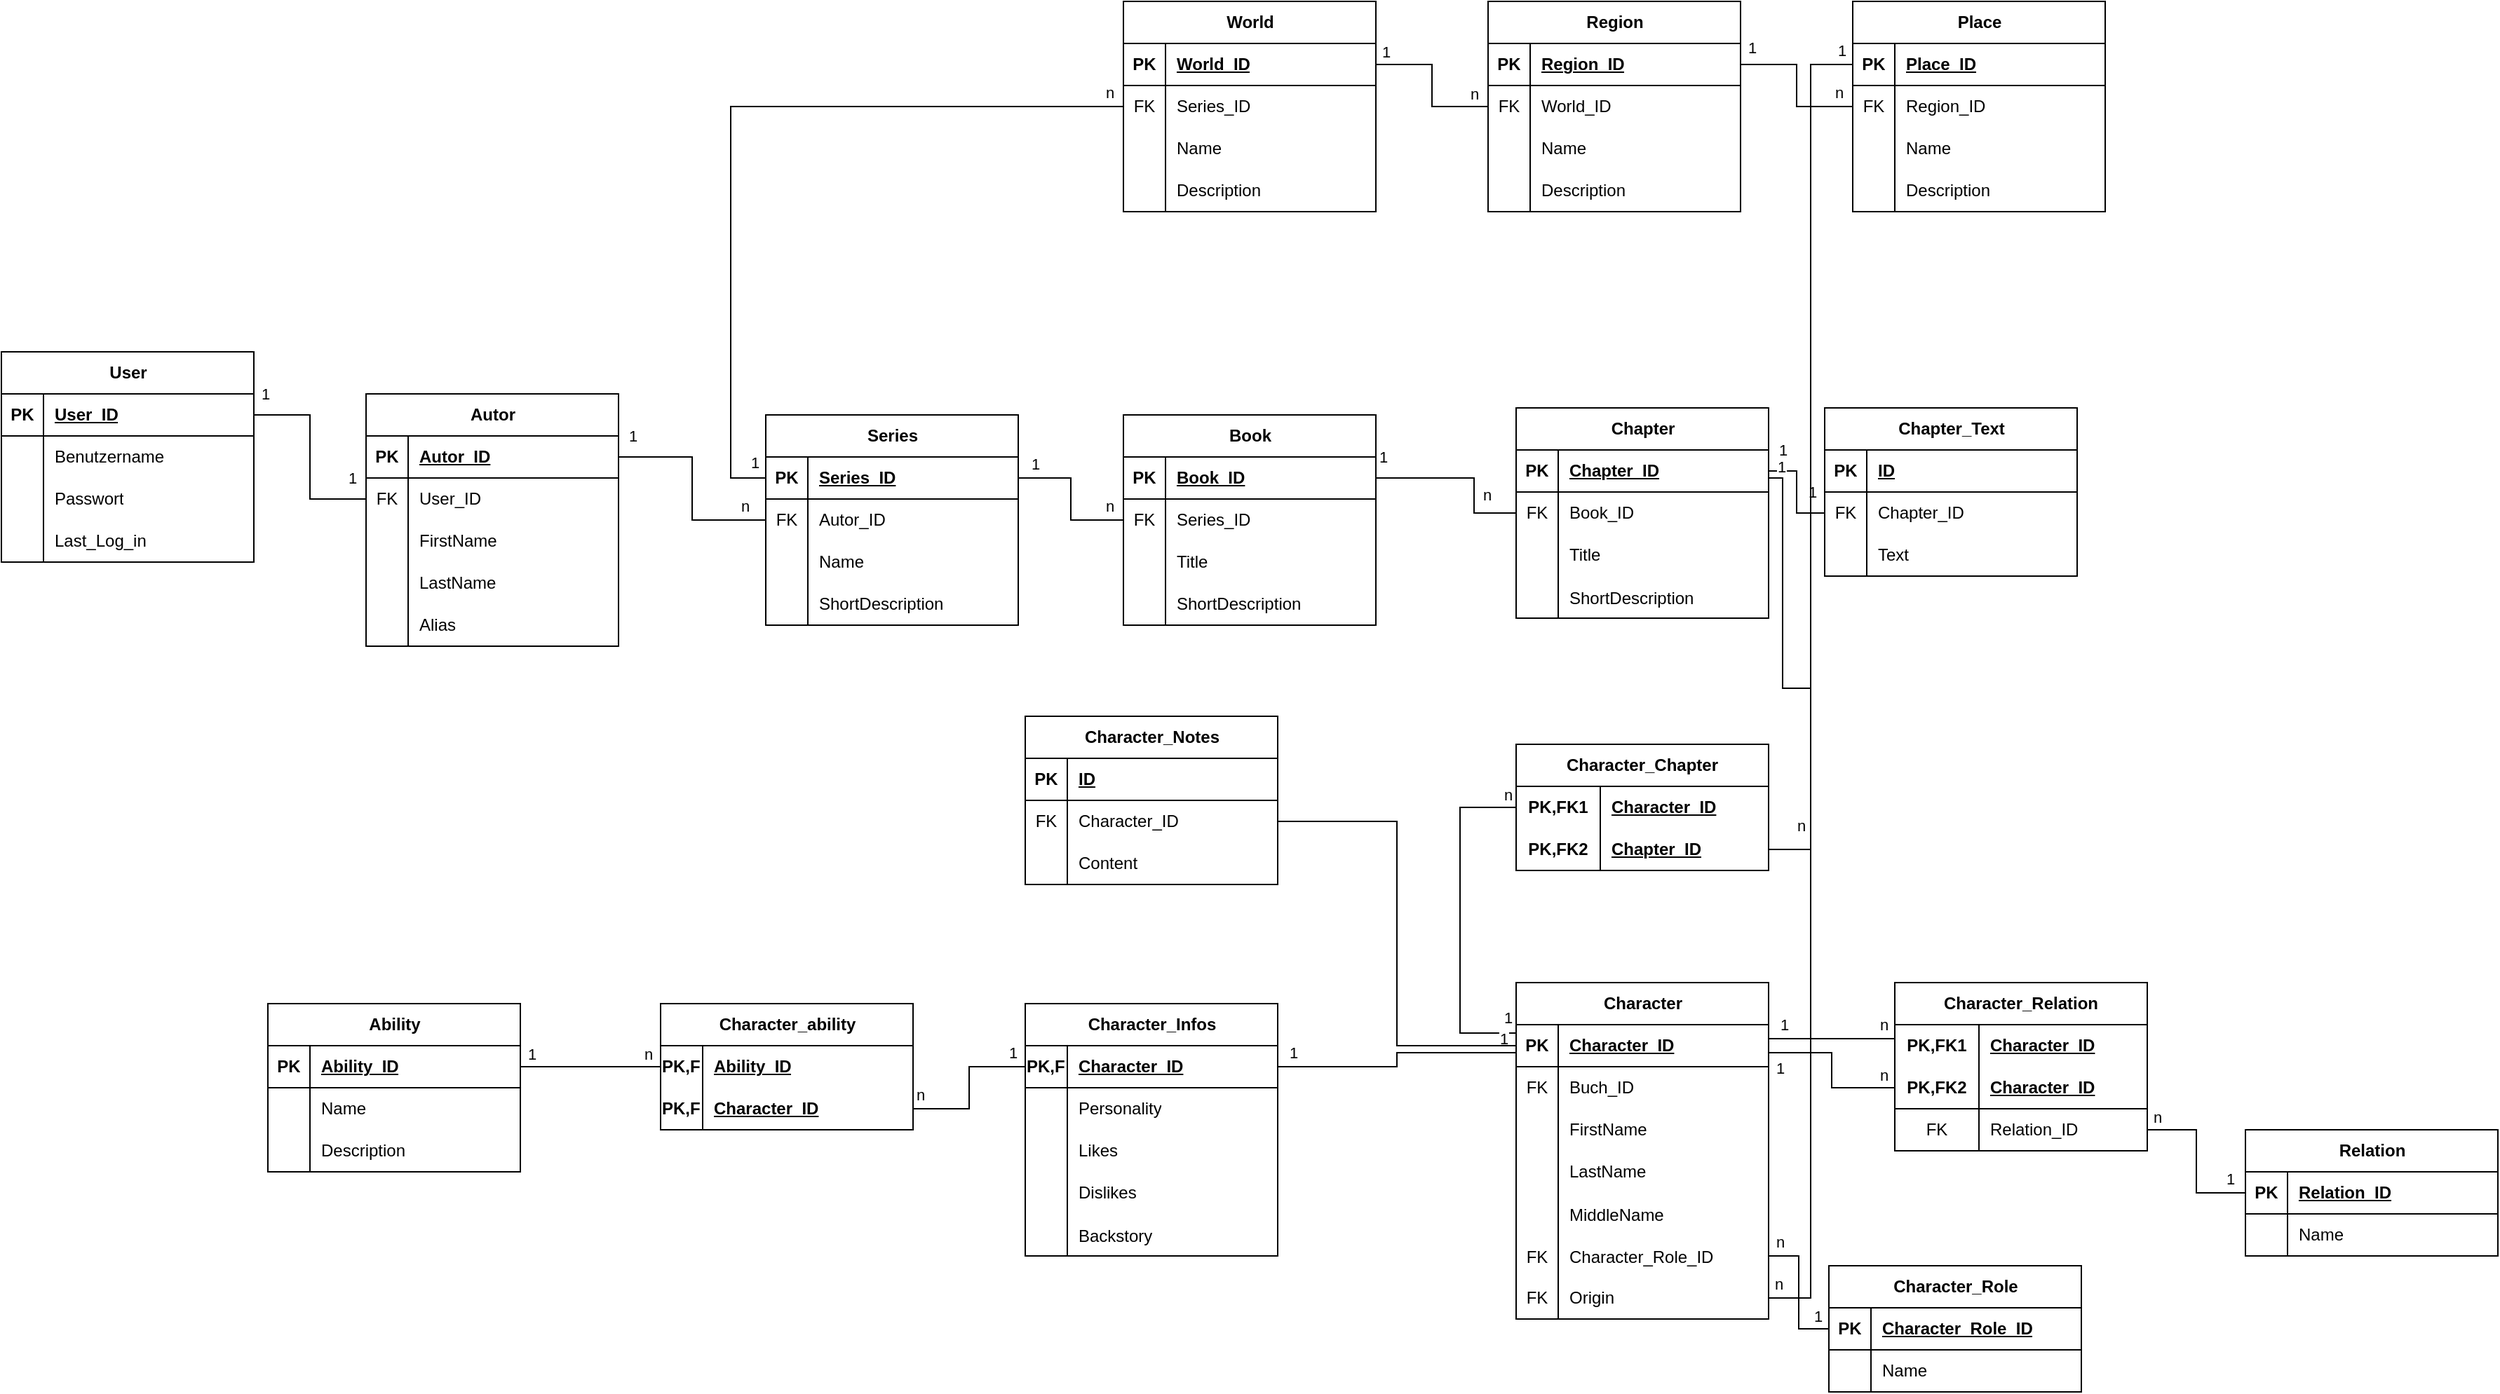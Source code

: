 <mxfile version="24.2.0" type="github">
  <diagram name="Page-1" id="ZxfWYGkPhsDWK3Irlfb6">
    <mxGraphModel dx="1741" dy="1785" grid="1" gridSize="10" guides="1" tooltips="1" connect="1" arrows="1" fold="1" page="1" pageScale="1" pageWidth="1169" pageHeight="827" math="0" shadow="0">
      <root>
        <mxCell id="0" />
        <mxCell id="1" parent="0" />
        <mxCell id="O8f4FtcBH8acP7DNghHi-1" value="Autor" style="shape=table;startSize=30;container=1;collapsible=1;childLayout=tableLayout;fixedRows=1;rowLines=0;fontStyle=1;align=center;resizeLast=1;html=1;" parent="1" vertex="1">
          <mxGeometry x="300" y="70" width="180" height="180" as="geometry" />
        </mxCell>
        <mxCell id="O8f4FtcBH8acP7DNghHi-2" value="" style="shape=tableRow;horizontal=0;startSize=0;swimlaneHead=0;swimlaneBody=0;fillColor=none;collapsible=0;dropTarget=0;points=[[0,0.5],[1,0.5]];portConstraint=eastwest;top=0;left=0;right=0;bottom=1;" parent="O8f4FtcBH8acP7DNghHi-1" vertex="1">
          <mxGeometry y="30" width="180" height="30" as="geometry" />
        </mxCell>
        <mxCell id="O8f4FtcBH8acP7DNghHi-3" value="PK" style="shape=partialRectangle;connectable=0;fillColor=none;top=0;left=0;bottom=0;right=0;fontStyle=1;overflow=hidden;whiteSpace=wrap;html=1;" parent="O8f4FtcBH8acP7DNghHi-2" vertex="1">
          <mxGeometry width="30" height="30" as="geometry">
            <mxRectangle width="30" height="30" as="alternateBounds" />
          </mxGeometry>
        </mxCell>
        <mxCell id="O8f4FtcBH8acP7DNghHi-4" value="Autor_ID" style="shape=partialRectangle;connectable=0;fillColor=none;top=0;left=0;bottom=0;right=0;align=left;spacingLeft=6;fontStyle=5;overflow=hidden;whiteSpace=wrap;html=1;" parent="O8f4FtcBH8acP7DNghHi-2" vertex="1">
          <mxGeometry x="30" width="150" height="30" as="geometry">
            <mxRectangle width="150" height="30" as="alternateBounds" />
          </mxGeometry>
        </mxCell>
        <mxCell id="O8f4FtcBH8acP7DNghHi-36" value="" style="shape=tableRow;horizontal=0;startSize=0;swimlaneHead=0;swimlaneBody=0;fillColor=none;collapsible=0;dropTarget=0;points=[[0,0.5],[1,0.5]];portConstraint=eastwest;top=0;left=0;right=0;bottom=0;" parent="O8f4FtcBH8acP7DNghHi-1" vertex="1">
          <mxGeometry y="60" width="180" height="30" as="geometry" />
        </mxCell>
        <mxCell id="O8f4FtcBH8acP7DNghHi-37" value="FK" style="shape=partialRectangle;connectable=0;fillColor=none;top=0;left=0;bottom=0;right=0;fontStyle=0;overflow=hidden;whiteSpace=wrap;html=1;" parent="O8f4FtcBH8acP7DNghHi-36" vertex="1">
          <mxGeometry width="30" height="30" as="geometry">
            <mxRectangle width="30" height="30" as="alternateBounds" />
          </mxGeometry>
        </mxCell>
        <mxCell id="O8f4FtcBH8acP7DNghHi-38" value="User_ID" style="shape=partialRectangle;connectable=0;fillColor=none;top=0;left=0;bottom=0;right=0;align=left;spacingLeft=6;fontStyle=0;overflow=hidden;whiteSpace=wrap;html=1;" parent="O8f4FtcBH8acP7DNghHi-36" vertex="1">
          <mxGeometry x="30" width="150" height="30" as="geometry">
            <mxRectangle width="150" height="30" as="alternateBounds" />
          </mxGeometry>
        </mxCell>
        <mxCell id="O8f4FtcBH8acP7DNghHi-11" value="" style="shape=tableRow;horizontal=0;startSize=0;swimlaneHead=0;swimlaneBody=0;fillColor=none;collapsible=0;dropTarget=0;points=[[0,0.5],[1,0.5]];portConstraint=eastwest;top=0;left=0;right=0;bottom=0;" parent="O8f4FtcBH8acP7DNghHi-1" vertex="1">
          <mxGeometry y="90" width="180" height="30" as="geometry" />
        </mxCell>
        <mxCell id="O8f4FtcBH8acP7DNghHi-12" value="" style="shape=partialRectangle;connectable=0;fillColor=none;top=0;left=0;bottom=0;right=0;editable=1;overflow=hidden;whiteSpace=wrap;html=1;" parent="O8f4FtcBH8acP7DNghHi-11" vertex="1">
          <mxGeometry width="30" height="30" as="geometry">
            <mxRectangle width="30" height="30" as="alternateBounds" />
          </mxGeometry>
        </mxCell>
        <mxCell id="O8f4FtcBH8acP7DNghHi-13" value="FirstName" style="shape=partialRectangle;connectable=0;fillColor=none;top=0;left=0;bottom=0;right=0;align=left;spacingLeft=6;overflow=hidden;whiteSpace=wrap;html=1;" parent="O8f4FtcBH8acP7DNghHi-11" vertex="1">
          <mxGeometry x="30" width="150" height="30" as="geometry">
            <mxRectangle width="150" height="30" as="alternateBounds" />
          </mxGeometry>
        </mxCell>
        <mxCell id="O8f4FtcBH8acP7DNghHi-30" value="" style="shape=tableRow;horizontal=0;startSize=0;swimlaneHead=0;swimlaneBody=0;fillColor=none;collapsible=0;dropTarget=0;points=[[0,0.5],[1,0.5]];portConstraint=eastwest;top=0;left=0;right=0;bottom=0;" parent="O8f4FtcBH8acP7DNghHi-1" vertex="1">
          <mxGeometry y="120" width="180" height="30" as="geometry" />
        </mxCell>
        <mxCell id="O8f4FtcBH8acP7DNghHi-31" value="" style="shape=partialRectangle;connectable=0;fillColor=none;top=0;left=0;bottom=0;right=0;fontStyle=0;overflow=hidden;whiteSpace=wrap;html=1;" parent="O8f4FtcBH8acP7DNghHi-30" vertex="1">
          <mxGeometry width="30" height="30" as="geometry">
            <mxRectangle width="30" height="30" as="alternateBounds" />
          </mxGeometry>
        </mxCell>
        <mxCell id="O8f4FtcBH8acP7DNghHi-32" value="LastName" style="shape=partialRectangle;connectable=0;fillColor=none;top=0;left=0;bottom=0;right=0;align=left;spacingLeft=6;fontStyle=0;overflow=hidden;whiteSpace=wrap;html=1;" parent="O8f4FtcBH8acP7DNghHi-30" vertex="1">
          <mxGeometry x="30" width="150" height="30" as="geometry">
            <mxRectangle width="150" height="30" as="alternateBounds" />
          </mxGeometry>
        </mxCell>
        <mxCell id="O8f4FtcBH8acP7DNghHi-33" value="" style="shape=tableRow;horizontal=0;startSize=0;swimlaneHead=0;swimlaneBody=0;fillColor=none;collapsible=0;dropTarget=0;points=[[0,0.5],[1,0.5]];portConstraint=eastwest;top=0;left=0;right=0;bottom=0;" parent="O8f4FtcBH8acP7DNghHi-1" vertex="1">
          <mxGeometry y="150" width="180" height="30" as="geometry" />
        </mxCell>
        <mxCell id="O8f4FtcBH8acP7DNghHi-34" value="" style="shape=partialRectangle;connectable=0;fillColor=none;top=0;left=0;bottom=0;right=0;fontStyle=0;overflow=hidden;whiteSpace=wrap;html=1;" parent="O8f4FtcBH8acP7DNghHi-33" vertex="1">
          <mxGeometry width="30" height="30" as="geometry">
            <mxRectangle width="30" height="30" as="alternateBounds" />
          </mxGeometry>
        </mxCell>
        <mxCell id="O8f4FtcBH8acP7DNghHi-35" value="Alias" style="shape=partialRectangle;connectable=0;fillColor=none;top=0;left=0;bottom=0;right=0;align=left;spacingLeft=6;fontStyle=0;overflow=hidden;whiteSpace=wrap;html=1;" parent="O8f4FtcBH8acP7DNghHi-33" vertex="1">
          <mxGeometry x="30" width="150" height="30" as="geometry">
            <mxRectangle width="150" height="30" as="alternateBounds" />
          </mxGeometry>
        </mxCell>
        <mxCell id="O8f4FtcBH8acP7DNghHi-14" value="User" style="shape=table;startSize=30;container=1;collapsible=1;childLayout=tableLayout;fixedRows=1;rowLines=0;fontStyle=1;align=center;resizeLast=1;html=1;" parent="1" vertex="1">
          <mxGeometry x="40" y="40" width="180" height="150" as="geometry" />
        </mxCell>
        <mxCell id="O8f4FtcBH8acP7DNghHi-15" value="" style="shape=tableRow;horizontal=0;startSize=0;swimlaneHead=0;swimlaneBody=0;fillColor=none;collapsible=0;dropTarget=0;points=[[0,0.5],[1,0.5]];portConstraint=eastwest;top=0;left=0;right=0;bottom=1;" parent="O8f4FtcBH8acP7DNghHi-14" vertex="1">
          <mxGeometry y="30" width="180" height="30" as="geometry" />
        </mxCell>
        <mxCell id="O8f4FtcBH8acP7DNghHi-16" value="PK" style="shape=partialRectangle;connectable=0;fillColor=none;top=0;left=0;bottom=0;right=0;fontStyle=1;overflow=hidden;whiteSpace=wrap;html=1;" parent="O8f4FtcBH8acP7DNghHi-15" vertex="1">
          <mxGeometry width="30" height="30" as="geometry">
            <mxRectangle width="30" height="30" as="alternateBounds" />
          </mxGeometry>
        </mxCell>
        <mxCell id="O8f4FtcBH8acP7DNghHi-17" value="User_ID" style="shape=partialRectangle;connectable=0;fillColor=none;top=0;left=0;bottom=0;right=0;align=left;spacingLeft=6;fontStyle=5;overflow=hidden;whiteSpace=wrap;html=1;" parent="O8f4FtcBH8acP7DNghHi-15" vertex="1">
          <mxGeometry x="30" width="150" height="30" as="geometry">
            <mxRectangle width="150" height="30" as="alternateBounds" />
          </mxGeometry>
        </mxCell>
        <mxCell id="O8f4FtcBH8acP7DNghHi-18" value="" style="shape=tableRow;horizontal=0;startSize=0;swimlaneHead=0;swimlaneBody=0;fillColor=none;collapsible=0;dropTarget=0;points=[[0,0.5],[1,0.5]];portConstraint=eastwest;top=0;left=0;right=0;bottom=0;" parent="O8f4FtcBH8acP7DNghHi-14" vertex="1">
          <mxGeometry y="60" width="180" height="30" as="geometry" />
        </mxCell>
        <mxCell id="O8f4FtcBH8acP7DNghHi-19" value="" style="shape=partialRectangle;connectable=0;fillColor=none;top=0;left=0;bottom=0;right=0;editable=1;overflow=hidden;whiteSpace=wrap;html=1;" parent="O8f4FtcBH8acP7DNghHi-18" vertex="1">
          <mxGeometry width="30" height="30" as="geometry">
            <mxRectangle width="30" height="30" as="alternateBounds" />
          </mxGeometry>
        </mxCell>
        <mxCell id="O8f4FtcBH8acP7DNghHi-20" value="Benutzername" style="shape=partialRectangle;connectable=0;fillColor=none;top=0;left=0;bottom=0;right=0;align=left;spacingLeft=6;overflow=hidden;whiteSpace=wrap;html=1;" parent="O8f4FtcBH8acP7DNghHi-18" vertex="1">
          <mxGeometry x="30" width="150" height="30" as="geometry">
            <mxRectangle width="150" height="30" as="alternateBounds" />
          </mxGeometry>
        </mxCell>
        <mxCell id="O8f4FtcBH8acP7DNghHi-21" value="" style="shape=tableRow;horizontal=0;startSize=0;swimlaneHead=0;swimlaneBody=0;fillColor=none;collapsible=0;dropTarget=0;points=[[0,0.5],[1,0.5]];portConstraint=eastwest;top=0;left=0;right=0;bottom=0;" parent="O8f4FtcBH8acP7DNghHi-14" vertex="1">
          <mxGeometry y="90" width="180" height="30" as="geometry" />
        </mxCell>
        <mxCell id="O8f4FtcBH8acP7DNghHi-22" value="" style="shape=partialRectangle;connectable=0;fillColor=none;top=0;left=0;bottom=0;right=0;editable=1;overflow=hidden;whiteSpace=wrap;html=1;" parent="O8f4FtcBH8acP7DNghHi-21" vertex="1">
          <mxGeometry width="30" height="30" as="geometry">
            <mxRectangle width="30" height="30" as="alternateBounds" />
          </mxGeometry>
        </mxCell>
        <mxCell id="O8f4FtcBH8acP7DNghHi-23" value="Passwort" style="shape=partialRectangle;connectable=0;fillColor=none;top=0;left=0;bottom=0;right=0;align=left;spacingLeft=6;overflow=hidden;whiteSpace=wrap;html=1;" parent="O8f4FtcBH8acP7DNghHi-21" vertex="1">
          <mxGeometry x="30" width="150" height="30" as="geometry">
            <mxRectangle width="150" height="30" as="alternateBounds" />
          </mxGeometry>
        </mxCell>
        <mxCell id="O8f4FtcBH8acP7DNghHi-24" value="" style="shape=tableRow;horizontal=0;startSize=0;swimlaneHead=0;swimlaneBody=0;fillColor=none;collapsible=0;dropTarget=0;points=[[0,0.5],[1,0.5]];portConstraint=eastwest;top=0;left=0;right=0;bottom=0;" parent="O8f4FtcBH8acP7DNghHi-14" vertex="1">
          <mxGeometry y="120" width="180" height="30" as="geometry" />
        </mxCell>
        <mxCell id="O8f4FtcBH8acP7DNghHi-25" value="" style="shape=partialRectangle;connectable=0;fillColor=none;top=0;left=0;bottom=0;right=0;editable=1;overflow=hidden;whiteSpace=wrap;html=1;" parent="O8f4FtcBH8acP7DNghHi-24" vertex="1">
          <mxGeometry width="30" height="30" as="geometry">
            <mxRectangle width="30" height="30" as="alternateBounds" />
          </mxGeometry>
        </mxCell>
        <mxCell id="O8f4FtcBH8acP7DNghHi-26" value="Last_Log_in" style="shape=partialRectangle;connectable=0;fillColor=none;top=0;left=0;bottom=0;right=0;align=left;spacingLeft=6;overflow=hidden;whiteSpace=wrap;html=1;" parent="O8f4FtcBH8acP7DNghHi-24" vertex="1">
          <mxGeometry x="30" width="150" height="30" as="geometry">
            <mxRectangle width="150" height="30" as="alternateBounds" />
          </mxGeometry>
        </mxCell>
        <mxCell id="O8f4FtcBH8acP7DNghHi-39" style="edgeStyle=orthogonalEdgeStyle;rounded=0;orthogonalLoop=1;jettySize=auto;html=1;endArrow=none;endFill=0;" parent="1" source="O8f4FtcBH8acP7DNghHi-36" target="O8f4FtcBH8acP7DNghHi-15" edge="1">
          <mxGeometry relative="1" as="geometry" />
        </mxCell>
        <mxCell id="O8f4FtcBH8acP7DNghHi-40" value="1" style="edgeLabel;html=1;align=center;verticalAlign=middle;resizable=0;points=[];" parent="O8f4FtcBH8acP7DNghHi-39" vertex="1" connectable="0">
          <mxGeometry x="0.891" y="-1" relative="1" as="geometry">
            <mxPoint y="-14" as="offset" />
          </mxGeometry>
        </mxCell>
        <mxCell id="O8f4FtcBH8acP7DNghHi-41" value="1" style="edgeLabel;html=1;align=center;verticalAlign=middle;resizable=0;points=[];" parent="O8f4FtcBH8acP7DNghHi-39" vertex="1" connectable="0">
          <mxGeometry x="-0.754" relative="1" as="geometry">
            <mxPoint x="7" y="-15" as="offset" />
          </mxGeometry>
        </mxCell>
        <mxCell id="O8f4FtcBH8acP7DNghHi-42" value="Series" style="shape=table;startSize=30;container=1;collapsible=1;childLayout=tableLayout;fixedRows=1;rowLines=0;fontStyle=1;align=center;resizeLast=1;html=1;" parent="1" vertex="1">
          <mxGeometry x="585" y="85" width="180" height="150" as="geometry" />
        </mxCell>
        <mxCell id="O8f4FtcBH8acP7DNghHi-43" value="" style="shape=tableRow;horizontal=0;startSize=0;swimlaneHead=0;swimlaneBody=0;fillColor=none;collapsible=0;dropTarget=0;points=[[0,0.5],[1,0.5]];portConstraint=eastwest;top=0;left=0;right=0;bottom=1;" parent="O8f4FtcBH8acP7DNghHi-42" vertex="1">
          <mxGeometry y="30" width="180" height="30" as="geometry" />
        </mxCell>
        <mxCell id="O8f4FtcBH8acP7DNghHi-44" value="PK" style="shape=partialRectangle;connectable=0;fillColor=none;top=0;left=0;bottom=0;right=0;fontStyle=1;overflow=hidden;whiteSpace=wrap;html=1;" parent="O8f4FtcBH8acP7DNghHi-43" vertex="1">
          <mxGeometry width="30" height="30" as="geometry">
            <mxRectangle width="30" height="30" as="alternateBounds" />
          </mxGeometry>
        </mxCell>
        <mxCell id="O8f4FtcBH8acP7DNghHi-45" value="Series_ID" style="shape=partialRectangle;connectable=0;fillColor=none;top=0;left=0;bottom=0;right=0;align=left;spacingLeft=6;fontStyle=5;overflow=hidden;whiteSpace=wrap;html=1;" parent="O8f4FtcBH8acP7DNghHi-43" vertex="1">
          <mxGeometry x="30" width="150" height="30" as="geometry">
            <mxRectangle width="150" height="30" as="alternateBounds" />
          </mxGeometry>
        </mxCell>
        <mxCell id="O8f4FtcBH8acP7DNghHi-46" value="" style="shape=tableRow;horizontal=0;startSize=0;swimlaneHead=0;swimlaneBody=0;fillColor=none;collapsible=0;dropTarget=0;points=[[0,0.5],[1,0.5]];portConstraint=eastwest;top=0;left=0;right=0;bottom=0;" parent="O8f4FtcBH8acP7DNghHi-42" vertex="1">
          <mxGeometry y="60" width="180" height="30" as="geometry" />
        </mxCell>
        <mxCell id="O8f4FtcBH8acP7DNghHi-47" value="FK" style="shape=partialRectangle;connectable=0;fillColor=none;top=0;left=0;bottom=0;right=0;editable=1;overflow=hidden;whiteSpace=wrap;html=1;" parent="O8f4FtcBH8acP7DNghHi-46" vertex="1">
          <mxGeometry width="30" height="30" as="geometry">
            <mxRectangle width="30" height="30" as="alternateBounds" />
          </mxGeometry>
        </mxCell>
        <mxCell id="O8f4FtcBH8acP7DNghHi-48" value="Autor_ID" style="shape=partialRectangle;connectable=0;fillColor=none;top=0;left=0;bottom=0;right=0;align=left;spacingLeft=6;overflow=hidden;whiteSpace=wrap;html=1;" parent="O8f4FtcBH8acP7DNghHi-46" vertex="1">
          <mxGeometry x="30" width="150" height="30" as="geometry">
            <mxRectangle width="150" height="30" as="alternateBounds" />
          </mxGeometry>
        </mxCell>
        <mxCell id="O8f4FtcBH8acP7DNghHi-49" value="" style="shape=tableRow;horizontal=0;startSize=0;swimlaneHead=0;swimlaneBody=0;fillColor=none;collapsible=0;dropTarget=0;points=[[0,0.5],[1,0.5]];portConstraint=eastwest;top=0;left=0;right=0;bottom=0;" parent="O8f4FtcBH8acP7DNghHi-42" vertex="1">
          <mxGeometry y="90" width="180" height="30" as="geometry" />
        </mxCell>
        <mxCell id="O8f4FtcBH8acP7DNghHi-50" value="" style="shape=partialRectangle;connectable=0;fillColor=none;top=0;left=0;bottom=0;right=0;editable=1;overflow=hidden;whiteSpace=wrap;html=1;" parent="O8f4FtcBH8acP7DNghHi-49" vertex="1">
          <mxGeometry width="30" height="30" as="geometry">
            <mxRectangle width="30" height="30" as="alternateBounds" />
          </mxGeometry>
        </mxCell>
        <mxCell id="O8f4FtcBH8acP7DNghHi-51" value="Name" style="shape=partialRectangle;connectable=0;fillColor=none;top=0;left=0;bottom=0;right=0;align=left;spacingLeft=6;overflow=hidden;whiteSpace=wrap;html=1;" parent="O8f4FtcBH8acP7DNghHi-49" vertex="1">
          <mxGeometry x="30" width="150" height="30" as="geometry">
            <mxRectangle width="150" height="30" as="alternateBounds" />
          </mxGeometry>
        </mxCell>
        <mxCell id="O8f4FtcBH8acP7DNghHi-52" value="" style="shape=tableRow;horizontal=0;startSize=0;swimlaneHead=0;swimlaneBody=0;fillColor=none;collapsible=0;dropTarget=0;points=[[0,0.5],[1,0.5]];portConstraint=eastwest;top=0;left=0;right=0;bottom=0;" parent="O8f4FtcBH8acP7DNghHi-42" vertex="1">
          <mxGeometry y="120" width="180" height="30" as="geometry" />
        </mxCell>
        <mxCell id="O8f4FtcBH8acP7DNghHi-53" value="" style="shape=partialRectangle;connectable=0;fillColor=none;top=0;left=0;bottom=0;right=0;editable=1;overflow=hidden;whiteSpace=wrap;html=1;" parent="O8f4FtcBH8acP7DNghHi-52" vertex="1">
          <mxGeometry width="30" height="30" as="geometry">
            <mxRectangle width="30" height="30" as="alternateBounds" />
          </mxGeometry>
        </mxCell>
        <mxCell id="O8f4FtcBH8acP7DNghHi-54" value="ShortDescription" style="shape=partialRectangle;connectable=0;fillColor=none;top=0;left=0;bottom=0;right=0;align=left;spacingLeft=6;overflow=hidden;whiteSpace=wrap;html=1;" parent="O8f4FtcBH8acP7DNghHi-52" vertex="1">
          <mxGeometry x="30" width="150" height="30" as="geometry">
            <mxRectangle width="150" height="30" as="alternateBounds" />
          </mxGeometry>
        </mxCell>
        <mxCell id="O8f4FtcBH8acP7DNghHi-55" style="edgeStyle=orthogonalEdgeStyle;rounded=0;orthogonalLoop=1;jettySize=auto;html=1;endArrow=none;endFill=0;" parent="1" source="O8f4FtcBH8acP7DNghHi-2" target="O8f4FtcBH8acP7DNghHi-46" edge="1">
          <mxGeometry relative="1" as="geometry" />
        </mxCell>
        <mxCell id="O8f4FtcBH8acP7DNghHi-56" value="1" style="edgeLabel;html=1;align=center;verticalAlign=middle;resizable=0;points=[];" parent="O8f4FtcBH8acP7DNghHi-55" vertex="1" connectable="0">
          <mxGeometry x="-0.831" y="3" relative="1" as="geometry">
            <mxPoint x="-3" y="-12" as="offset" />
          </mxGeometry>
        </mxCell>
        <mxCell id="O8f4FtcBH8acP7DNghHi-57" value="n" style="edgeLabel;html=1;align=center;verticalAlign=middle;resizable=0;points=[];" parent="O8f4FtcBH8acP7DNghHi-55" vertex="1" connectable="0">
          <mxGeometry x="0.792" y="-1" relative="1" as="geometry">
            <mxPoint y="-11" as="offset" />
          </mxGeometry>
        </mxCell>
        <mxCell id="O8f4FtcBH8acP7DNghHi-58" value="Book" style="shape=table;startSize=30;container=1;collapsible=1;childLayout=tableLayout;fixedRows=1;rowLines=0;fontStyle=1;align=center;resizeLast=1;html=1;" parent="1" vertex="1">
          <mxGeometry x="840" y="85" width="180" height="150" as="geometry" />
        </mxCell>
        <mxCell id="O8f4FtcBH8acP7DNghHi-59" value="" style="shape=tableRow;horizontal=0;startSize=0;swimlaneHead=0;swimlaneBody=0;fillColor=none;collapsible=0;dropTarget=0;points=[[0,0.5],[1,0.5]];portConstraint=eastwest;top=0;left=0;right=0;bottom=1;" parent="O8f4FtcBH8acP7DNghHi-58" vertex="1">
          <mxGeometry y="30" width="180" height="30" as="geometry" />
        </mxCell>
        <mxCell id="O8f4FtcBH8acP7DNghHi-60" value="PK" style="shape=partialRectangle;connectable=0;fillColor=none;top=0;left=0;bottom=0;right=0;fontStyle=1;overflow=hidden;whiteSpace=wrap;html=1;" parent="O8f4FtcBH8acP7DNghHi-59" vertex="1">
          <mxGeometry width="30" height="30" as="geometry">
            <mxRectangle width="30" height="30" as="alternateBounds" />
          </mxGeometry>
        </mxCell>
        <mxCell id="O8f4FtcBH8acP7DNghHi-61" value="Book_ID" style="shape=partialRectangle;connectable=0;fillColor=none;top=0;left=0;bottom=0;right=0;align=left;spacingLeft=6;fontStyle=5;overflow=hidden;whiteSpace=wrap;html=1;" parent="O8f4FtcBH8acP7DNghHi-59" vertex="1">
          <mxGeometry x="30" width="150" height="30" as="geometry">
            <mxRectangle width="150" height="30" as="alternateBounds" />
          </mxGeometry>
        </mxCell>
        <mxCell id="O8f4FtcBH8acP7DNghHi-62" value="" style="shape=tableRow;horizontal=0;startSize=0;swimlaneHead=0;swimlaneBody=0;fillColor=none;collapsible=0;dropTarget=0;points=[[0,0.5],[1,0.5]];portConstraint=eastwest;top=0;left=0;right=0;bottom=0;" parent="O8f4FtcBH8acP7DNghHi-58" vertex="1">
          <mxGeometry y="60" width="180" height="30" as="geometry" />
        </mxCell>
        <mxCell id="O8f4FtcBH8acP7DNghHi-63" value="FK" style="shape=partialRectangle;connectable=0;fillColor=none;top=0;left=0;bottom=0;right=0;editable=1;overflow=hidden;whiteSpace=wrap;html=1;" parent="O8f4FtcBH8acP7DNghHi-62" vertex="1">
          <mxGeometry width="30" height="30" as="geometry">
            <mxRectangle width="30" height="30" as="alternateBounds" />
          </mxGeometry>
        </mxCell>
        <mxCell id="O8f4FtcBH8acP7DNghHi-64" value="Series_ID" style="shape=partialRectangle;connectable=0;fillColor=none;top=0;left=0;bottom=0;right=0;align=left;spacingLeft=6;overflow=hidden;whiteSpace=wrap;html=1;" parent="O8f4FtcBH8acP7DNghHi-62" vertex="1">
          <mxGeometry x="30" width="150" height="30" as="geometry">
            <mxRectangle width="150" height="30" as="alternateBounds" />
          </mxGeometry>
        </mxCell>
        <mxCell id="O8f4FtcBH8acP7DNghHi-65" value="" style="shape=tableRow;horizontal=0;startSize=0;swimlaneHead=0;swimlaneBody=0;fillColor=none;collapsible=0;dropTarget=0;points=[[0,0.5],[1,0.5]];portConstraint=eastwest;top=0;left=0;right=0;bottom=0;" parent="O8f4FtcBH8acP7DNghHi-58" vertex="1">
          <mxGeometry y="90" width="180" height="30" as="geometry" />
        </mxCell>
        <mxCell id="O8f4FtcBH8acP7DNghHi-66" value="" style="shape=partialRectangle;connectable=0;fillColor=none;top=0;left=0;bottom=0;right=0;editable=1;overflow=hidden;whiteSpace=wrap;html=1;" parent="O8f4FtcBH8acP7DNghHi-65" vertex="1">
          <mxGeometry width="30" height="30" as="geometry">
            <mxRectangle width="30" height="30" as="alternateBounds" />
          </mxGeometry>
        </mxCell>
        <mxCell id="O8f4FtcBH8acP7DNghHi-67" value="Title" style="shape=partialRectangle;connectable=0;fillColor=none;top=0;left=0;bottom=0;right=0;align=left;spacingLeft=6;overflow=hidden;whiteSpace=wrap;html=1;" parent="O8f4FtcBH8acP7DNghHi-65" vertex="1">
          <mxGeometry x="30" width="150" height="30" as="geometry">
            <mxRectangle width="150" height="30" as="alternateBounds" />
          </mxGeometry>
        </mxCell>
        <mxCell id="O8f4FtcBH8acP7DNghHi-68" value="" style="shape=tableRow;horizontal=0;startSize=0;swimlaneHead=0;swimlaneBody=0;fillColor=none;collapsible=0;dropTarget=0;points=[[0,0.5],[1,0.5]];portConstraint=eastwest;top=0;left=0;right=0;bottom=0;" parent="O8f4FtcBH8acP7DNghHi-58" vertex="1">
          <mxGeometry y="120" width="180" height="30" as="geometry" />
        </mxCell>
        <mxCell id="O8f4FtcBH8acP7DNghHi-69" value="" style="shape=partialRectangle;connectable=0;fillColor=none;top=0;left=0;bottom=0;right=0;editable=1;overflow=hidden;whiteSpace=wrap;html=1;" parent="O8f4FtcBH8acP7DNghHi-68" vertex="1">
          <mxGeometry width="30" height="30" as="geometry">
            <mxRectangle width="30" height="30" as="alternateBounds" />
          </mxGeometry>
        </mxCell>
        <mxCell id="O8f4FtcBH8acP7DNghHi-70" value="ShortDescription" style="shape=partialRectangle;connectable=0;fillColor=none;top=0;left=0;bottom=0;right=0;align=left;spacingLeft=6;overflow=hidden;whiteSpace=wrap;html=1;" parent="O8f4FtcBH8acP7DNghHi-68" vertex="1">
          <mxGeometry x="30" width="150" height="30" as="geometry">
            <mxRectangle width="150" height="30" as="alternateBounds" />
          </mxGeometry>
        </mxCell>
        <mxCell id="O8f4FtcBH8acP7DNghHi-71" style="edgeStyle=orthogonalEdgeStyle;rounded=0;orthogonalLoop=1;jettySize=auto;html=1;endArrow=none;endFill=0;" parent="1" source="O8f4FtcBH8acP7DNghHi-43" target="O8f4FtcBH8acP7DNghHi-62" edge="1">
          <mxGeometry relative="1" as="geometry" />
        </mxCell>
        <mxCell id="O8f4FtcBH8acP7DNghHi-72" value="1" style="edgeLabel;html=1;align=center;verticalAlign=middle;resizable=0;points=[];" parent="O8f4FtcBH8acP7DNghHi-71" vertex="1" connectable="0">
          <mxGeometry x="-0.775" y="1" relative="1" as="geometry">
            <mxPoint y="-9" as="offset" />
          </mxGeometry>
        </mxCell>
        <mxCell id="O8f4FtcBH8acP7DNghHi-73" value="n" style="edgeLabel;html=1;align=center;verticalAlign=middle;resizable=0;points=[];" parent="O8f4FtcBH8acP7DNghHi-71" vertex="1" connectable="0">
          <mxGeometry x="0.749" y="1" relative="1" as="geometry">
            <mxPoint x="3" y="-9" as="offset" />
          </mxGeometry>
        </mxCell>
        <mxCell id="O8f4FtcBH8acP7DNghHi-100" value="Chapter" style="shape=table;startSize=30;container=1;collapsible=1;childLayout=tableLayout;fixedRows=1;rowLines=0;fontStyle=1;align=center;resizeLast=1;html=1;" parent="1" vertex="1">
          <mxGeometry x="1120" y="80" width="180" height="150" as="geometry" />
        </mxCell>
        <mxCell id="O8f4FtcBH8acP7DNghHi-101" value="" style="shape=tableRow;horizontal=0;startSize=0;swimlaneHead=0;swimlaneBody=0;fillColor=none;collapsible=0;dropTarget=0;points=[[0,0.5],[1,0.5]];portConstraint=eastwest;top=0;left=0;right=0;bottom=1;" parent="O8f4FtcBH8acP7DNghHi-100" vertex="1">
          <mxGeometry y="30" width="180" height="30" as="geometry" />
        </mxCell>
        <mxCell id="O8f4FtcBH8acP7DNghHi-102" value="PK" style="shape=partialRectangle;connectable=0;fillColor=none;top=0;left=0;bottom=0;right=0;fontStyle=1;overflow=hidden;whiteSpace=wrap;html=1;" parent="O8f4FtcBH8acP7DNghHi-101" vertex="1">
          <mxGeometry width="30" height="30" as="geometry">
            <mxRectangle width="30" height="30" as="alternateBounds" />
          </mxGeometry>
        </mxCell>
        <mxCell id="O8f4FtcBH8acP7DNghHi-103" value="Chapter_ID" style="shape=partialRectangle;connectable=0;fillColor=none;top=0;left=0;bottom=0;right=0;align=left;spacingLeft=6;fontStyle=5;overflow=hidden;whiteSpace=wrap;html=1;" parent="O8f4FtcBH8acP7DNghHi-101" vertex="1">
          <mxGeometry x="30" width="150" height="30" as="geometry">
            <mxRectangle width="150" height="30" as="alternateBounds" />
          </mxGeometry>
        </mxCell>
        <mxCell id="O8f4FtcBH8acP7DNghHi-104" value="" style="shape=tableRow;horizontal=0;startSize=0;swimlaneHead=0;swimlaneBody=0;fillColor=none;collapsible=0;dropTarget=0;points=[[0,0.5],[1,0.5]];portConstraint=eastwest;top=0;left=0;right=0;bottom=0;" parent="O8f4FtcBH8acP7DNghHi-100" vertex="1">
          <mxGeometry y="60" width="180" height="30" as="geometry" />
        </mxCell>
        <mxCell id="O8f4FtcBH8acP7DNghHi-105" value="FK" style="shape=partialRectangle;connectable=0;fillColor=none;top=0;left=0;bottom=0;right=0;editable=1;overflow=hidden;whiteSpace=wrap;html=1;" parent="O8f4FtcBH8acP7DNghHi-104" vertex="1">
          <mxGeometry width="30" height="30" as="geometry">
            <mxRectangle width="30" height="30" as="alternateBounds" />
          </mxGeometry>
        </mxCell>
        <mxCell id="O8f4FtcBH8acP7DNghHi-106" value="Book_ID" style="shape=partialRectangle;connectable=0;fillColor=none;top=0;left=0;bottom=0;right=0;align=left;spacingLeft=6;overflow=hidden;whiteSpace=wrap;html=1;" parent="O8f4FtcBH8acP7DNghHi-104" vertex="1">
          <mxGeometry x="30" width="150" height="30" as="geometry">
            <mxRectangle width="150" height="30" as="alternateBounds" />
          </mxGeometry>
        </mxCell>
        <mxCell id="O8f4FtcBH8acP7DNghHi-107" value="" style="shape=tableRow;horizontal=0;startSize=0;swimlaneHead=0;swimlaneBody=0;fillColor=none;collapsible=0;dropTarget=0;points=[[0,0.5],[1,0.5]];portConstraint=eastwest;top=0;left=0;right=0;bottom=0;" parent="O8f4FtcBH8acP7DNghHi-100" vertex="1">
          <mxGeometry y="90" width="180" height="30" as="geometry" />
        </mxCell>
        <mxCell id="O8f4FtcBH8acP7DNghHi-108" value="" style="shape=partialRectangle;connectable=0;fillColor=none;top=0;left=0;bottom=0;right=0;editable=1;overflow=hidden;whiteSpace=wrap;html=1;" parent="O8f4FtcBH8acP7DNghHi-107" vertex="1">
          <mxGeometry width="30" height="30" as="geometry">
            <mxRectangle width="30" height="30" as="alternateBounds" />
          </mxGeometry>
        </mxCell>
        <mxCell id="O8f4FtcBH8acP7DNghHi-109" value="Title" style="shape=partialRectangle;connectable=0;fillColor=none;top=0;left=0;bottom=0;right=0;align=left;spacingLeft=6;overflow=hidden;whiteSpace=wrap;html=1;" parent="O8f4FtcBH8acP7DNghHi-107" vertex="1">
          <mxGeometry x="30" width="150" height="30" as="geometry">
            <mxRectangle width="150" height="30" as="alternateBounds" />
          </mxGeometry>
        </mxCell>
        <mxCell id="O8f4FtcBH8acP7DNghHi-114" value="" style="shape=tableRow;horizontal=0;startSize=0;swimlaneHead=0;swimlaneBody=0;fillColor=none;collapsible=0;dropTarget=0;points=[[0,0.5],[1,0.5]];portConstraint=eastwest;top=0;left=0;right=0;bottom=0;" parent="O8f4FtcBH8acP7DNghHi-100" vertex="1">
          <mxGeometry y="120" width="180" height="30" as="geometry" />
        </mxCell>
        <mxCell id="O8f4FtcBH8acP7DNghHi-115" value="" style="shape=partialRectangle;connectable=0;fillColor=none;top=0;left=0;bottom=0;right=0;editable=1;overflow=hidden;" parent="O8f4FtcBH8acP7DNghHi-114" vertex="1">
          <mxGeometry width="30" height="30" as="geometry">
            <mxRectangle width="30" height="30" as="alternateBounds" />
          </mxGeometry>
        </mxCell>
        <mxCell id="O8f4FtcBH8acP7DNghHi-116" value="ShortDescription" style="shape=partialRectangle;connectable=0;fillColor=none;top=0;left=0;bottom=0;right=0;align=left;spacingLeft=6;overflow=hidden;" parent="O8f4FtcBH8acP7DNghHi-114" vertex="1">
          <mxGeometry x="30" width="150" height="30" as="geometry">
            <mxRectangle width="150" height="30" as="alternateBounds" />
          </mxGeometry>
        </mxCell>
        <mxCell id="O8f4FtcBH8acP7DNghHi-117" style="edgeStyle=orthogonalEdgeStyle;rounded=0;orthogonalLoop=1;jettySize=auto;html=1;endArrow=none;endFill=0;" parent="1" source="O8f4FtcBH8acP7DNghHi-59" target="O8f4FtcBH8acP7DNghHi-104" edge="1">
          <mxGeometry relative="1" as="geometry">
            <Array as="points">
              <mxPoint x="1090" y="130" />
              <mxPoint x="1090" y="155" />
            </Array>
          </mxGeometry>
        </mxCell>
        <mxCell id="O8f4FtcBH8acP7DNghHi-118" value="1" style="edgeLabel;html=1;align=center;verticalAlign=middle;resizable=0;points=[];" parent="O8f4FtcBH8acP7DNghHi-117" vertex="1" connectable="0">
          <mxGeometry x="-0.92" y="1" relative="1" as="geometry">
            <mxPoint y="-14" as="offset" />
          </mxGeometry>
        </mxCell>
        <mxCell id="O8f4FtcBH8acP7DNghHi-119" value="n" style="edgeLabel;html=1;align=center;verticalAlign=middle;resizable=0;points=[];" parent="O8f4FtcBH8acP7DNghHi-117" vertex="1" connectable="0">
          <mxGeometry x="0.879" y="-1" relative="1" as="geometry">
            <mxPoint x="-14" y="-14" as="offset" />
          </mxGeometry>
        </mxCell>
        <mxCell id="O8f4FtcBH8acP7DNghHi-120" value="Chapter_Text" style="shape=table;startSize=30;container=1;collapsible=1;childLayout=tableLayout;fixedRows=1;rowLines=0;fontStyle=1;align=center;resizeLast=1;html=1;" parent="1" vertex="1">
          <mxGeometry x="1340" y="80" width="180" height="120" as="geometry" />
        </mxCell>
        <mxCell id="O8f4FtcBH8acP7DNghHi-121" value="" style="shape=tableRow;horizontal=0;startSize=0;swimlaneHead=0;swimlaneBody=0;fillColor=none;collapsible=0;dropTarget=0;points=[[0,0.5],[1,0.5]];portConstraint=eastwest;top=0;left=0;right=0;bottom=1;" parent="O8f4FtcBH8acP7DNghHi-120" vertex="1">
          <mxGeometry y="30" width="180" height="30" as="geometry" />
        </mxCell>
        <mxCell id="O8f4FtcBH8acP7DNghHi-122" value="PK" style="shape=partialRectangle;connectable=0;fillColor=none;top=0;left=0;bottom=0;right=0;fontStyle=1;overflow=hidden;whiteSpace=wrap;html=1;" parent="O8f4FtcBH8acP7DNghHi-121" vertex="1">
          <mxGeometry width="30" height="30" as="geometry">
            <mxRectangle width="30" height="30" as="alternateBounds" />
          </mxGeometry>
        </mxCell>
        <mxCell id="O8f4FtcBH8acP7DNghHi-123" value="ID" style="shape=partialRectangle;connectable=0;fillColor=none;top=0;left=0;bottom=0;right=0;align=left;spacingLeft=6;fontStyle=5;overflow=hidden;whiteSpace=wrap;html=1;" parent="O8f4FtcBH8acP7DNghHi-121" vertex="1">
          <mxGeometry x="30" width="150" height="30" as="geometry">
            <mxRectangle width="150" height="30" as="alternateBounds" />
          </mxGeometry>
        </mxCell>
        <mxCell id="O8f4FtcBH8acP7DNghHi-124" value="" style="shape=tableRow;horizontal=0;startSize=0;swimlaneHead=0;swimlaneBody=0;fillColor=none;collapsible=0;dropTarget=0;points=[[0,0.5],[1,0.5]];portConstraint=eastwest;top=0;left=0;right=0;bottom=0;" parent="O8f4FtcBH8acP7DNghHi-120" vertex="1">
          <mxGeometry y="60" width="180" height="30" as="geometry" />
        </mxCell>
        <mxCell id="O8f4FtcBH8acP7DNghHi-125" value="FK" style="shape=partialRectangle;connectable=0;fillColor=none;top=0;left=0;bottom=0;right=0;editable=1;overflow=hidden;whiteSpace=wrap;html=1;" parent="O8f4FtcBH8acP7DNghHi-124" vertex="1">
          <mxGeometry width="30" height="30" as="geometry">
            <mxRectangle width="30" height="30" as="alternateBounds" />
          </mxGeometry>
        </mxCell>
        <mxCell id="O8f4FtcBH8acP7DNghHi-126" value="Chapter_ID" style="shape=partialRectangle;connectable=0;fillColor=none;top=0;left=0;bottom=0;right=0;align=left;spacingLeft=6;overflow=hidden;whiteSpace=wrap;html=1;" parent="O8f4FtcBH8acP7DNghHi-124" vertex="1">
          <mxGeometry x="30" width="150" height="30" as="geometry">
            <mxRectangle width="150" height="30" as="alternateBounds" />
          </mxGeometry>
        </mxCell>
        <mxCell id="O8f4FtcBH8acP7DNghHi-127" value="" style="shape=tableRow;horizontal=0;startSize=0;swimlaneHead=0;swimlaneBody=0;fillColor=none;collapsible=0;dropTarget=0;points=[[0,0.5],[1,0.5]];portConstraint=eastwest;top=0;left=0;right=0;bottom=0;" parent="O8f4FtcBH8acP7DNghHi-120" vertex="1">
          <mxGeometry y="90" width="180" height="30" as="geometry" />
        </mxCell>
        <mxCell id="O8f4FtcBH8acP7DNghHi-128" value="" style="shape=partialRectangle;connectable=0;fillColor=none;top=0;left=0;bottom=0;right=0;editable=1;overflow=hidden;whiteSpace=wrap;html=1;" parent="O8f4FtcBH8acP7DNghHi-127" vertex="1">
          <mxGeometry width="30" height="30" as="geometry">
            <mxRectangle width="30" height="30" as="alternateBounds" />
          </mxGeometry>
        </mxCell>
        <mxCell id="O8f4FtcBH8acP7DNghHi-129" value="Text" style="shape=partialRectangle;connectable=0;fillColor=none;top=0;left=0;bottom=0;right=0;align=left;spacingLeft=6;overflow=hidden;whiteSpace=wrap;html=1;" parent="O8f4FtcBH8acP7DNghHi-127" vertex="1">
          <mxGeometry x="30" width="150" height="30" as="geometry">
            <mxRectangle width="150" height="30" as="alternateBounds" />
          </mxGeometry>
        </mxCell>
        <mxCell id="O8f4FtcBH8acP7DNghHi-133" style="edgeStyle=orthogonalEdgeStyle;rounded=0;orthogonalLoop=1;jettySize=auto;html=1;endArrow=none;endFill=0;" parent="1" source="O8f4FtcBH8acP7DNghHi-101" target="O8f4FtcBH8acP7DNghHi-124" edge="1">
          <mxGeometry relative="1" as="geometry" />
        </mxCell>
        <mxCell id="O8f4FtcBH8acP7DNghHi-134" value="1" style="edgeLabel;html=1;align=center;verticalAlign=middle;resizable=0;points=[];" parent="O8f4FtcBH8acP7DNghHi-133" vertex="1" connectable="0">
          <mxGeometry x="-0.724" y="1" relative="1" as="geometry">
            <mxPoint y="-14" as="offset" />
          </mxGeometry>
        </mxCell>
        <mxCell id="O8f4FtcBH8acP7DNghHi-135" value="1" style="edgeLabel;html=1;align=center;verticalAlign=middle;resizable=0;points=[];" parent="O8f4FtcBH8acP7DNghHi-133" vertex="1" connectable="0">
          <mxGeometry x="0.746" y="-2" relative="1" as="geometry">
            <mxPoint y="-17" as="offset" />
          </mxGeometry>
        </mxCell>
        <mxCell id="O8f4FtcBH8acP7DNghHi-149" value="Character_Chapter" style="shape=table;startSize=30;container=1;collapsible=1;childLayout=tableLayout;fixedRows=1;rowLines=0;fontStyle=1;align=center;resizeLast=1;html=1;whiteSpace=wrap;" parent="1" vertex="1">
          <mxGeometry x="1120" y="320" width="180" height="90" as="geometry" />
        </mxCell>
        <mxCell id="O8f4FtcBH8acP7DNghHi-150" value="" style="shape=tableRow;horizontal=0;startSize=0;swimlaneHead=0;swimlaneBody=0;fillColor=none;collapsible=0;dropTarget=0;points=[[0,0.5],[1,0.5]];portConstraint=eastwest;top=0;left=0;right=0;bottom=0;html=1;" parent="O8f4FtcBH8acP7DNghHi-149" vertex="1">
          <mxGeometry y="30" width="180" height="30" as="geometry" />
        </mxCell>
        <mxCell id="O8f4FtcBH8acP7DNghHi-151" value="PK,FK1" style="shape=partialRectangle;connectable=0;fillColor=none;top=0;left=0;bottom=0;right=0;fontStyle=1;overflow=hidden;html=1;whiteSpace=wrap;" parent="O8f4FtcBH8acP7DNghHi-150" vertex="1">
          <mxGeometry width="60" height="30" as="geometry">
            <mxRectangle width="60" height="30" as="alternateBounds" />
          </mxGeometry>
        </mxCell>
        <mxCell id="O8f4FtcBH8acP7DNghHi-152" value="Character_ID" style="shape=partialRectangle;connectable=0;fillColor=none;top=0;left=0;bottom=0;right=0;align=left;spacingLeft=6;fontStyle=5;overflow=hidden;html=1;whiteSpace=wrap;" parent="O8f4FtcBH8acP7DNghHi-150" vertex="1">
          <mxGeometry x="60" width="120" height="30" as="geometry">
            <mxRectangle width="120" height="30" as="alternateBounds" />
          </mxGeometry>
        </mxCell>
        <mxCell id="O8f4FtcBH8acP7DNghHi-153" value="" style="shape=tableRow;horizontal=0;startSize=0;swimlaneHead=0;swimlaneBody=0;fillColor=none;collapsible=0;dropTarget=0;points=[[0,0.5],[1,0.5]];portConstraint=eastwest;top=0;left=0;right=0;bottom=1;html=1;" parent="O8f4FtcBH8acP7DNghHi-149" vertex="1">
          <mxGeometry y="60" width="180" height="30" as="geometry" />
        </mxCell>
        <mxCell id="O8f4FtcBH8acP7DNghHi-154" value="PK,FK2" style="shape=partialRectangle;connectable=0;fillColor=none;top=0;left=0;bottom=0;right=0;fontStyle=1;overflow=hidden;html=1;whiteSpace=wrap;" parent="O8f4FtcBH8acP7DNghHi-153" vertex="1">
          <mxGeometry width="60" height="30" as="geometry">
            <mxRectangle width="60" height="30" as="alternateBounds" />
          </mxGeometry>
        </mxCell>
        <mxCell id="O8f4FtcBH8acP7DNghHi-155" value="Chapter_ID" style="shape=partialRectangle;connectable=0;fillColor=none;top=0;left=0;bottom=0;right=0;align=left;spacingLeft=6;fontStyle=5;overflow=hidden;html=1;whiteSpace=wrap;" parent="O8f4FtcBH8acP7DNghHi-153" vertex="1">
          <mxGeometry x="60" width="120" height="30" as="geometry">
            <mxRectangle width="120" height="30" as="alternateBounds" />
          </mxGeometry>
        </mxCell>
        <mxCell id="O8f4FtcBH8acP7DNghHi-162" style="edgeStyle=orthogonalEdgeStyle;rounded=0;orthogonalLoop=1;jettySize=auto;html=1;endArrow=none;endFill=0;" parent="1" source="O8f4FtcBH8acP7DNghHi-101" target="O8f4FtcBH8acP7DNghHi-153" edge="1">
          <mxGeometry relative="1" as="geometry">
            <Array as="points">
              <mxPoint x="1310" y="130" />
              <mxPoint x="1310" y="280" />
              <mxPoint x="1330" y="280" />
              <mxPoint x="1330" y="395" />
            </Array>
          </mxGeometry>
        </mxCell>
        <mxCell id="O8f4FtcBH8acP7DNghHi-163" value="1" style="edgeLabel;html=1;align=center;verticalAlign=middle;resizable=0;points=[];" parent="O8f4FtcBH8acP7DNghHi-162" vertex="1" connectable="0">
          <mxGeometry x="-0.935" y="-1" relative="1" as="geometry">
            <mxPoint y="-9" as="offset" />
          </mxGeometry>
        </mxCell>
        <mxCell id="O8f4FtcBH8acP7DNghHi-164" value="n" style="edgeLabel;html=1;align=center;verticalAlign=middle;resizable=0;points=[];" parent="O8f4FtcBH8acP7DNghHi-162" vertex="1" connectable="0">
          <mxGeometry x="0.91" y="-2" relative="1" as="geometry">
            <mxPoint x="8" y="-15" as="offset" />
          </mxGeometry>
        </mxCell>
        <mxCell id="O8f4FtcBH8acP7DNghHi-165" value="Character" style="shape=table;startSize=30;container=1;collapsible=1;childLayout=tableLayout;fixedRows=1;rowLines=0;fontStyle=1;align=center;resizeLast=1;html=1;" parent="1" vertex="1">
          <mxGeometry x="1120" y="490" width="180" height="240" as="geometry" />
        </mxCell>
        <mxCell id="O8f4FtcBH8acP7DNghHi-166" value="" style="shape=tableRow;horizontal=0;startSize=0;swimlaneHead=0;swimlaneBody=0;fillColor=none;collapsible=0;dropTarget=0;points=[[0,0.5],[1,0.5]];portConstraint=eastwest;top=0;left=0;right=0;bottom=1;" parent="O8f4FtcBH8acP7DNghHi-165" vertex="1">
          <mxGeometry y="30" width="180" height="30" as="geometry" />
        </mxCell>
        <mxCell id="O8f4FtcBH8acP7DNghHi-167" value="PK" style="shape=partialRectangle;connectable=0;fillColor=none;top=0;left=0;bottom=0;right=0;fontStyle=1;overflow=hidden;whiteSpace=wrap;html=1;" parent="O8f4FtcBH8acP7DNghHi-166" vertex="1">
          <mxGeometry width="30" height="30" as="geometry">
            <mxRectangle width="30" height="30" as="alternateBounds" />
          </mxGeometry>
        </mxCell>
        <mxCell id="O8f4FtcBH8acP7DNghHi-168" value="Character_ID" style="shape=partialRectangle;connectable=0;fillColor=none;top=0;left=0;bottom=0;right=0;align=left;spacingLeft=6;fontStyle=5;overflow=hidden;whiteSpace=wrap;html=1;" parent="O8f4FtcBH8acP7DNghHi-166" vertex="1">
          <mxGeometry x="30" width="150" height="30" as="geometry">
            <mxRectangle width="150" height="30" as="alternateBounds" />
          </mxGeometry>
        </mxCell>
        <mxCell id="O8f4FtcBH8acP7DNghHi-169" value="" style="shape=tableRow;horizontal=0;startSize=0;swimlaneHead=0;swimlaneBody=0;fillColor=none;collapsible=0;dropTarget=0;points=[[0,0.5],[1,0.5]];portConstraint=eastwest;top=0;left=0;right=0;bottom=0;" parent="O8f4FtcBH8acP7DNghHi-165" vertex="1">
          <mxGeometry y="60" width="180" height="30" as="geometry" />
        </mxCell>
        <mxCell id="O8f4FtcBH8acP7DNghHi-170" value="FK" style="shape=partialRectangle;connectable=0;fillColor=none;top=0;left=0;bottom=0;right=0;editable=1;overflow=hidden;whiteSpace=wrap;html=1;" parent="O8f4FtcBH8acP7DNghHi-169" vertex="1">
          <mxGeometry width="30" height="30" as="geometry">
            <mxRectangle width="30" height="30" as="alternateBounds" />
          </mxGeometry>
        </mxCell>
        <mxCell id="O8f4FtcBH8acP7DNghHi-171" value="Buch_ID" style="shape=partialRectangle;connectable=0;fillColor=none;top=0;left=0;bottom=0;right=0;align=left;spacingLeft=6;overflow=hidden;whiteSpace=wrap;html=1;" parent="O8f4FtcBH8acP7DNghHi-169" vertex="1">
          <mxGeometry x="30" width="150" height="30" as="geometry">
            <mxRectangle width="150" height="30" as="alternateBounds" />
          </mxGeometry>
        </mxCell>
        <mxCell id="O8f4FtcBH8acP7DNghHi-172" value="" style="shape=tableRow;horizontal=0;startSize=0;swimlaneHead=0;swimlaneBody=0;fillColor=none;collapsible=0;dropTarget=0;points=[[0,0.5],[1,0.5]];portConstraint=eastwest;top=0;left=0;right=0;bottom=0;" parent="O8f4FtcBH8acP7DNghHi-165" vertex="1">
          <mxGeometry y="90" width="180" height="30" as="geometry" />
        </mxCell>
        <mxCell id="O8f4FtcBH8acP7DNghHi-173" value="" style="shape=partialRectangle;connectable=0;fillColor=none;top=0;left=0;bottom=0;right=0;editable=1;overflow=hidden;whiteSpace=wrap;html=1;" parent="O8f4FtcBH8acP7DNghHi-172" vertex="1">
          <mxGeometry width="30" height="30" as="geometry">
            <mxRectangle width="30" height="30" as="alternateBounds" />
          </mxGeometry>
        </mxCell>
        <mxCell id="O8f4FtcBH8acP7DNghHi-174" value="FirstName" style="shape=partialRectangle;connectable=0;fillColor=none;top=0;left=0;bottom=0;right=0;align=left;spacingLeft=6;overflow=hidden;whiteSpace=wrap;html=1;" parent="O8f4FtcBH8acP7DNghHi-172" vertex="1">
          <mxGeometry x="30" width="150" height="30" as="geometry">
            <mxRectangle width="150" height="30" as="alternateBounds" />
          </mxGeometry>
        </mxCell>
        <mxCell id="O8f4FtcBH8acP7DNghHi-175" value="" style="shape=tableRow;horizontal=0;startSize=0;swimlaneHead=0;swimlaneBody=0;fillColor=none;collapsible=0;dropTarget=0;points=[[0,0.5],[1,0.5]];portConstraint=eastwest;top=0;left=0;right=0;bottom=0;" parent="O8f4FtcBH8acP7DNghHi-165" vertex="1">
          <mxGeometry y="120" width="180" height="30" as="geometry" />
        </mxCell>
        <mxCell id="O8f4FtcBH8acP7DNghHi-176" value="" style="shape=partialRectangle;connectable=0;fillColor=none;top=0;left=0;bottom=0;right=0;editable=1;overflow=hidden;whiteSpace=wrap;html=1;" parent="O8f4FtcBH8acP7DNghHi-175" vertex="1">
          <mxGeometry width="30" height="30" as="geometry">
            <mxRectangle width="30" height="30" as="alternateBounds" />
          </mxGeometry>
        </mxCell>
        <mxCell id="O8f4FtcBH8acP7DNghHi-177" value="LastName" style="shape=partialRectangle;connectable=0;fillColor=none;top=0;left=0;bottom=0;right=0;align=left;spacingLeft=6;overflow=hidden;whiteSpace=wrap;html=1;" parent="O8f4FtcBH8acP7DNghHi-175" vertex="1">
          <mxGeometry x="30" width="150" height="30" as="geometry">
            <mxRectangle width="150" height="30" as="alternateBounds" />
          </mxGeometry>
        </mxCell>
        <mxCell id="O8f4FtcBH8acP7DNghHi-185" value="" style="shape=tableRow;horizontal=0;startSize=0;swimlaneHead=0;swimlaneBody=0;fillColor=none;collapsible=0;dropTarget=0;points=[[0,0.5],[1,0.5]];portConstraint=eastwest;top=0;left=0;right=0;bottom=0;" parent="O8f4FtcBH8acP7DNghHi-165" vertex="1">
          <mxGeometry y="150" width="180" height="30" as="geometry" />
        </mxCell>
        <mxCell id="O8f4FtcBH8acP7DNghHi-186" value="" style="shape=partialRectangle;connectable=0;fillColor=none;top=0;left=0;bottom=0;right=0;editable=1;overflow=hidden;" parent="O8f4FtcBH8acP7DNghHi-185" vertex="1">
          <mxGeometry width="30" height="30" as="geometry">
            <mxRectangle width="30" height="30" as="alternateBounds" />
          </mxGeometry>
        </mxCell>
        <mxCell id="O8f4FtcBH8acP7DNghHi-187" value="MiddleName" style="shape=partialRectangle;connectable=0;fillColor=none;top=0;left=0;bottom=0;right=0;align=left;spacingLeft=6;overflow=hidden;" parent="O8f4FtcBH8acP7DNghHi-185" vertex="1">
          <mxGeometry x="30" width="150" height="30" as="geometry">
            <mxRectangle width="150" height="30" as="alternateBounds" />
          </mxGeometry>
        </mxCell>
        <mxCell id="O8f4FtcBH8acP7DNghHi-188" value="" style="shape=tableRow;horizontal=0;startSize=0;swimlaneHead=0;swimlaneBody=0;fillColor=none;collapsible=0;dropTarget=0;points=[[0,0.5],[1,0.5]];portConstraint=eastwest;top=0;left=0;right=0;bottom=0;" parent="O8f4FtcBH8acP7DNghHi-165" vertex="1">
          <mxGeometry y="180" width="180" height="30" as="geometry" />
        </mxCell>
        <mxCell id="O8f4FtcBH8acP7DNghHi-189" value="FK" style="shape=partialRectangle;connectable=0;fillColor=none;top=0;left=0;bottom=0;right=0;editable=1;overflow=hidden;" parent="O8f4FtcBH8acP7DNghHi-188" vertex="1">
          <mxGeometry width="30" height="30" as="geometry">
            <mxRectangle width="30" height="30" as="alternateBounds" />
          </mxGeometry>
        </mxCell>
        <mxCell id="O8f4FtcBH8acP7DNghHi-190" value="Character_Role_ID" style="shape=partialRectangle;connectable=0;fillColor=none;top=0;left=0;bottom=0;right=0;align=left;spacingLeft=6;overflow=hidden;" parent="O8f4FtcBH8acP7DNghHi-188" vertex="1">
          <mxGeometry x="30" width="150" height="30" as="geometry">
            <mxRectangle width="150" height="30" as="alternateBounds" />
          </mxGeometry>
        </mxCell>
        <mxCell id="O8f4FtcBH8acP7DNghHi-379" value="" style="shape=tableRow;horizontal=0;startSize=0;swimlaneHead=0;swimlaneBody=0;fillColor=none;collapsible=0;dropTarget=0;points=[[0,0.5],[1,0.5]];portConstraint=eastwest;top=0;left=0;right=0;bottom=0;" parent="O8f4FtcBH8acP7DNghHi-165" vertex="1">
          <mxGeometry y="210" width="180" height="30" as="geometry" />
        </mxCell>
        <mxCell id="O8f4FtcBH8acP7DNghHi-380" value="FK" style="shape=partialRectangle;connectable=0;fillColor=none;top=0;left=0;bottom=0;right=0;fontStyle=0;overflow=hidden;whiteSpace=wrap;html=1;" parent="O8f4FtcBH8acP7DNghHi-379" vertex="1">
          <mxGeometry width="30" height="30" as="geometry">
            <mxRectangle width="30" height="30" as="alternateBounds" />
          </mxGeometry>
        </mxCell>
        <mxCell id="O8f4FtcBH8acP7DNghHi-381" value="Origin" style="shape=partialRectangle;connectable=0;fillColor=none;top=0;left=0;bottom=0;right=0;align=left;spacingLeft=6;fontStyle=0;overflow=hidden;whiteSpace=wrap;html=1;" parent="O8f4FtcBH8acP7DNghHi-379" vertex="1">
          <mxGeometry x="30" width="150" height="30" as="geometry">
            <mxRectangle width="150" height="30" as="alternateBounds" />
          </mxGeometry>
        </mxCell>
        <mxCell id="O8f4FtcBH8acP7DNghHi-178" style="edgeStyle=orthogonalEdgeStyle;rounded=0;orthogonalLoop=1;jettySize=auto;html=1;endArrow=none;endFill=0;" parent="1" source="O8f4FtcBH8acP7DNghHi-166" target="O8f4FtcBH8acP7DNghHi-150" edge="1">
          <mxGeometry relative="1" as="geometry">
            <Array as="points">
              <mxPoint x="1080" y="526" />
              <mxPoint x="1080" y="365" />
            </Array>
          </mxGeometry>
        </mxCell>
        <mxCell id="O8f4FtcBH8acP7DNghHi-179" value="n" style="edgeLabel;html=1;align=center;verticalAlign=middle;resizable=0;points=[];" parent="O8f4FtcBH8acP7DNghHi-178" vertex="1" connectable="0">
          <mxGeometry x="0.875" relative="1" as="geometry">
            <mxPoint x="9" y="-9" as="offset" />
          </mxGeometry>
        </mxCell>
        <mxCell id="O8f4FtcBH8acP7DNghHi-180" value="1" style="edgeLabel;html=1;align=center;verticalAlign=middle;resizable=0;points=[];" parent="O8f4FtcBH8acP7DNghHi-178" vertex="1" connectable="0">
          <mxGeometry x="-0.902" y="1" relative="1" as="geometry">
            <mxPoint x="6" y="-12" as="offset" />
          </mxGeometry>
        </mxCell>
        <mxCell id="O8f4FtcBH8acP7DNghHi-204" style="edgeStyle=orthogonalEdgeStyle;rounded=0;orthogonalLoop=1;jettySize=auto;html=1;endArrow=none;endFill=0;" parent="1" source="O8f4FtcBH8acP7DNghHi-191" target="O8f4FtcBH8acP7DNghHi-188" edge="1">
          <mxGeometry relative="1" as="geometry" />
        </mxCell>
        <mxCell id="O8f4FtcBH8acP7DNghHi-205" value="n" style="edgeLabel;html=1;align=center;verticalAlign=middle;resizable=0;points=[];" parent="O8f4FtcBH8acP7DNghHi-204" vertex="1" connectable="0">
          <mxGeometry x="0.797" relative="1" as="geometry">
            <mxPoint x="-2" y="-10" as="offset" />
          </mxGeometry>
        </mxCell>
        <mxCell id="O8f4FtcBH8acP7DNghHi-206" value="1" style="edgeLabel;html=1;align=center;verticalAlign=middle;resizable=0;points=[];" parent="O8f4FtcBH8acP7DNghHi-204" vertex="1" connectable="0">
          <mxGeometry x="-0.87" y="-1" relative="1" as="geometry">
            <mxPoint x="-2" y="-8" as="offset" />
          </mxGeometry>
        </mxCell>
        <mxCell id="O8f4FtcBH8acP7DNghHi-191" value="Character_Role" style="shape=table;startSize=30;container=1;collapsible=1;childLayout=tableLayout;fixedRows=1;rowLines=0;fontStyle=1;align=center;resizeLast=1;html=1;" parent="1" vertex="1">
          <mxGeometry x="1343" y="692" width="180" height="90" as="geometry" />
        </mxCell>
        <mxCell id="O8f4FtcBH8acP7DNghHi-192" value="" style="shape=tableRow;horizontal=0;startSize=0;swimlaneHead=0;swimlaneBody=0;fillColor=none;collapsible=0;dropTarget=0;points=[[0,0.5],[1,0.5]];portConstraint=eastwest;top=0;left=0;right=0;bottom=1;" parent="O8f4FtcBH8acP7DNghHi-191" vertex="1">
          <mxGeometry y="30" width="180" height="30" as="geometry" />
        </mxCell>
        <mxCell id="O8f4FtcBH8acP7DNghHi-193" value="PK" style="shape=partialRectangle;connectable=0;fillColor=none;top=0;left=0;bottom=0;right=0;fontStyle=1;overflow=hidden;whiteSpace=wrap;html=1;" parent="O8f4FtcBH8acP7DNghHi-192" vertex="1">
          <mxGeometry width="30" height="30" as="geometry">
            <mxRectangle width="30" height="30" as="alternateBounds" />
          </mxGeometry>
        </mxCell>
        <mxCell id="O8f4FtcBH8acP7DNghHi-194" value="&lt;span style=&quot;text-wrap: nowrap;&quot;&gt;Character_Role_ID&lt;/span&gt;" style="shape=partialRectangle;connectable=0;fillColor=none;top=0;left=0;bottom=0;right=0;align=left;spacingLeft=6;fontStyle=5;overflow=hidden;whiteSpace=wrap;html=1;" parent="O8f4FtcBH8acP7DNghHi-192" vertex="1">
          <mxGeometry x="30" width="150" height="30" as="geometry">
            <mxRectangle width="150" height="30" as="alternateBounds" />
          </mxGeometry>
        </mxCell>
        <mxCell id="O8f4FtcBH8acP7DNghHi-195" value="" style="shape=tableRow;horizontal=0;startSize=0;swimlaneHead=0;swimlaneBody=0;fillColor=none;collapsible=0;dropTarget=0;points=[[0,0.5],[1,0.5]];portConstraint=eastwest;top=0;left=0;right=0;bottom=0;" parent="O8f4FtcBH8acP7DNghHi-191" vertex="1">
          <mxGeometry y="60" width="180" height="30" as="geometry" />
        </mxCell>
        <mxCell id="O8f4FtcBH8acP7DNghHi-196" value="" style="shape=partialRectangle;connectable=0;fillColor=none;top=0;left=0;bottom=0;right=0;editable=1;overflow=hidden;whiteSpace=wrap;html=1;" parent="O8f4FtcBH8acP7DNghHi-195" vertex="1">
          <mxGeometry width="30" height="30" as="geometry">
            <mxRectangle width="30" height="30" as="alternateBounds" />
          </mxGeometry>
        </mxCell>
        <mxCell id="O8f4FtcBH8acP7DNghHi-197" value="Name" style="shape=partialRectangle;connectable=0;fillColor=none;top=0;left=0;bottom=0;right=0;align=left;spacingLeft=6;overflow=hidden;whiteSpace=wrap;html=1;" parent="O8f4FtcBH8acP7DNghHi-195" vertex="1">
          <mxGeometry x="30" width="150" height="30" as="geometry">
            <mxRectangle width="150" height="30" as="alternateBounds" />
          </mxGeometry>
        </mxCell>
        <mxCell id="O8f4FtcBH8acP7DNghHi-207" value="Character_Infos" style="shape=table;startSize=30;container=1;collapsible=1;childLayout=tableLayout;fixedRows=1;rowLines=0;fontStyle=1;align=center;resizeLast=1;html=1;" parent="1" vertex="1">
          <mxGeometry x="770" y="505" width="180" height="180" as="geometry" />
        </mxCell>
        <mxCell id="O8f4FtcBH8acP7DNghHi-208" value="" style="shape=tableRow;horizontal=0;startSize=0;swimlaneHead=0;swimlaneBody=0;fillColor=none;collapsible=0;dropTarget=0;points=[[0,0.5],[1,0.5]];portConstraint=eastwest;top=0;left=0;right=0;bottom=1;" parent="O8f4FtcBH8acP7DNghHi-207" vertex="1">
          <mxGeometry y="30" width="180" height="30" as="geometry" />
        </mxCell>
        <mxCell id="O8f4FtcBH8acP7DNghHi-209" value="PK,FK" style="shape=partialRectangle;connectable=0;fillColor=none;top=0;left=0;bottom=0;right=0;fontStyle=1;overflow=hidden;whiteSpace=wrap;html=1;" parent="O8f4FtcBH8acP7DNghHi-208" vertex="1">
          <mxGeometry width="30" height="30" as="geometry">
            <mxRectangle width="30" height="30" as="alternateBounds" />
          </mxGeometry>
        </mxCell>
        <mxCell id="O8f4FtcBH8acP7DNghHi-210" value="Character_ID" style="shape=partialRectangle;connectable=0;fillColor=none;top=0;left=0;bottom=0;right=0;align=left;spacingLeft=6;fontStyle=5;overflow=hidden;whiteSpace=wrap;html=1;" parent="O8f4FtcBH8acP7DNghHi-208" vertex="1">
          <mxGeometry x="30" width="150" height="30" as="geometry">
            <mxRectangle width="150" height="30" as="alternateBounds" />
          </mxGeometry>
        </mxCell>
        <mxCell id="O8f4FtcBH8acP7DNghHi-211" value="" style="shape=tableRow;horizontal=0;startSize=0;swimlaneHead=0;swimlaneBody=0;fillColor=none;collapsible=0;dropTarget=0;points=[[0,0.5],[1,0.5]];portConstraint=eastwest;top=0;left=0;right=0;bottom=0;" parent="O8f4FtcBH8acP7DNghHi-207" vertex="1">
          <mxGeometry y="60" width="180" height="30" as="geometry" />
        </mxCell>
        <mxCell id="O8f4FtcBH8acP7DNghHi-212" value="" style="shape=partialRectangle;connectable=0;fillColor=none;top=0;left=0;bottom=0;right=0;editable=1;overflow=hidden;whiteSpace=wrap;html=1;" parent="O8f4FtcBH8acP7DNghHi-211" vertex="1">
          <mxGeometry width="30" height="30" as="geometry">
            <mxRectangle width="30" height="30" as="alternateBounds" />
          </mxGeometry>
        </mxCell>
        <mxCell id="O8f4FtcBH8acP7DNghHi-213" value="Personality" style="shape=partialRectangle;connectable=0;fillColor=none;top=0;left=0;bottom=0;right=0;align=left;spacingLeft=6;overflow=hidden;whiteSpace=wrap;html=1;" parent="O8f4FtcBH8acP7DNghHi-211" vertex="1">
          <mxGeometry x="30" width="150" height="30" as="geometry">
            <mxRectangle width="150" height="30" as="alternateBounds" />
          </mxGeometry>
        </mxCell>
        <mxCell id="O8f4FtcBH8acP7DNghHi-214" value="" style="shape=tableRow;horizontal=0;startSize=0;swimlaneHead=0;swimlaneBody=0;fillColor=none;collapsible=0;dropTarget=0;points=[[0,0.5],[1,0.5]];portConstraint=eastwest;top=0;left=0;right=0;bottom=0;" parent="O8f4FtcBH8acP7DNghHi-207" vertex="1">
          <mxGeometry y="90" width="180" height="30" as="geometry" />
        </mxCell>
        <mxCell id="O8f4FtcBH8acP7DNghHi-215" value="" style="shape=partialRectangle;connectable=0;fillColor=none;top=0;left=0;bottom=0;right=0;editable=1;overflow=hidden;whiteSpace=wrap;html=1;" parent="O8f4FtcBH8acP7DNghHi-214" vertex="1">
          <mxGeometry width="30" height="30" as="geometry">
            <mxRectangle width="30" height="30" as="alternateBounds" />
          </mxGeometry>
        </mxCell>
        <mxCell id="O8f4FtcBH8acP7DNghHi-216" value="Likes" style="shape=partialRectangle;connectable=0;fillColor=none;top=0;left=0;bottom=0;right=0;align=left;spacingLeft=6;overflow=hidden;whiteSpace=wrap;html=1;" parent="O8f4FtcBH8acP7DNghHi-214" vertex="1">
          <mxGeometry x="30" width="150" height="30" as="geometry">
            <mxRectangle width="150" height="30" as="alternateBounds" />
          </mxGeometry>
        </mxCell>
        <mxCell id="O8f4FtcBH8acP7DNghHi-217" value="" style="shape=tableRow;horizontal=0;startSize=0;swimlaneHead=0;swimlaneBody=0;fillColor=none;collapsible=0;dropTarget=0;points=[[0,0.5],[1,0.5]];portConstraint=eastwest;top=0;left=0;right=0;bottom=0;" parent="O8f4FtcBH8acP7DNghHi-207" vertex="1">
          <mxGeometry y="120" width="180" height="30" as="geometry" />
        </mxCell>
        <mxCell id="O8f4FtcBH8acP7DNghHi-218" value="" style="shape=partialRectangle;connectable=0;fillColor=none;top=0;left=0;bottom=0;right=0;editable=1;overflow=hidden;whiteSpace=wrap;html=1;" parent="O8f4FtcBH8acP7DNghHi-217" vertex="1">
          <mxGeometry width="30" height="30" as="geometry">
            <mxRectangle width="30" height="30" as="alternateBounds" />
          </mxGeometry>
        </mxCell>
        <mxCell id="O8f4FtcBH8acP7DNghHi-219" value="Dislikes" style="shape=partialRectangle;connectable=0;fillColor=none;top=0;left=0;bottom=0;right=0;align=left;spacingLeft=6;overflow=hidden;whiteSpace=wrap;html=1;" parent="O8f4FtcBH8acP7DNghHi-217" vertex="1">
          <mxGeometry x="30" width="150" height="30" as="geometry">
            <mxRectangle width="150" height="30" as="alternateBounds" />
          </mxGeometry>
        </mxCell>
        <mxCell id="O8f4FtcBH8acP7DNghHi-220" value="" style="shape=tableRow;horizontal=0;startSize=0;swimlaneHead=0;swimlaneBody=0;fillColor=none;collapsible=0;dropTarget=0;points=[[0,0.5],[1,0.5]];portConstraint=eastwest;top=0;left=0;right=0;bottom=0;" parent="O8f4FtcBH8acP7DNghHi-207" vertex="1">
          <mxGeometry y="150" width="180" height="30" as="geometry" />
        </mxCell>
        <mxCell id="O8f4FtcBH8acP7DNghHi-221" value="" style="shape=partialRectangle;connectable=0;fillColor=none;top=0;left=0;bottom=0;right=0;editable=1;overflow=hidden;" parent="O8f4FtcBH8acP7DNghHi-220" vertex="1">
          <mxGeometry width="30" height="30" as="geometry">
            <mxRectangle width="30" height="30" as="alternateBounds" />
          </mxGeometry>
        </mxCell>
        <mxCell id="O8f4FtcBH8acP7DNghHi-222" value="Backstory" style="shape=partialRectangle;connectable=0;fillColor=none;top=0;left=0;bottom=0;right=0;align=left;spacingLeft=6;overflow=hidden;" parent="O8f4FtcBH8acP7DNghHi-220" vertex="1">
          <mxGeometry x="30" width="150" height="30" as="geometry">
            <mxRectangle width="150" height="30" as="alternateBounds" />
          </mxGeometry>
        </mxCell>
        <mxCell id="O8f4FtcBH8acP7DNghHi-223" style="edgeStyle=orthogonalEdgeStyle;rounded=0;orthogonalLoop=1;jettySize=auto;html=1;endArrow=none;endFill=0;" parent="1" source="O8f4FtcBH8acP7DNghHi-166" target="O8f4FtcBH8acP7DNghHi-208" edge="1">
          <mxGeometry relative="1" as="geometry">
            <Array as="points">
              <mxPoint x="1035" y="540" />
              <mxPoint x="1035" y="550" />
            </Array>
          </mxGeometry>
        </mxCell>
        <mxCell id="O8f4FtcBH8acP7DNghHi-225" value="1" style="edgeLabel;html=1;align=center;verticalAlign=middle;resizable=0;points=[];" parent="O8f4FtcBH8acP7DNghHi-223" vertex="1" connectable="0">
          <mxGeometry x="-0.859" y="-2" relative="1" as="geometry">
            <mxPoint x="3" y="-8" as="offset" />
          </mxGeometry>
        </mxCell>
        <mxCell id="O8f4FtcBH8acP7DNghHi-226" value="1" style="edgeLabel;html=1;align=center;verticalAlign=middle;resizable=0;points=[];" parent="O8f4FtcBH8acP7DNghHi-223" vertex="1" connectable="0">
          <mxGeometry x="0.808" y="-2" relative="1" as="geometry">
            <mxPoint x="-7" y="-8" as="offset" />
          </mxGeometry>
        </mxCell>
        <mxCell id="O8f4FtcBH8acP7DNghHi-227" value="Character_ability" style="shape=table;startSize=30;container=1;collapsible=1;childLayout=tableLayout;fixedRows=1;rowLines=0;fontStyle=1;align=center;resizeLast=1;html=1;" parent="1" vertex="1">
          <mxGeometry x="510" y="505" width="180" height="90" as="geometry" />
        </mxCell>
        <mxCell id="O8f4FtcBH8acP7DNghHi-246" value="" style="shape=tableRow;horizontal=0;startSize=0;swimlaneHead=0;swimlaneBody=0;fillColor=none;collapsible=0;dropTarget=0;points=[[0,0.5],[1,0.5]];portConstraint=eastwest;top=0;left=0;right=0;bottom=0;fontStyle=1" parent="O8f4FtcBH8acP7DNghHi-227" vertex="1">
          <mxGeometry y="30" width="180" height="30" as="geometry" />
        </mxCell>
        <mxCell id="O8f4FtcBH8acP7DNghHi-247" value="PK,FK" style="shape=partialRectangle;connectable=0;fillColor=none;top=0;left=0;bottom=0;right=0;fontStyle=1;overflow=hidden;whiteSpace=wrap;html=1;" parent="O8f4FtcBH8acP7DNghHi-246" vertex="1">
          <mxGeometry width="30" height="30" as="geometry">
            <mxRectangle width="30" height="30" as="alternateBounds" />
          </mxGeometry>
        </mxCell>
        <mxCell id="O8f4FtcBH8acP7DNghHi-248" value="Ability_ID" style="shape=partialRectangle;connectable=0;fillColor=none;top=0;left=0;bottom=0;right=0;align=left;spacingLeft=6;fontStyle=5;overflow=hidden;whiteSpace=wrap;html=1;" parent="O8f4FtcBH8acP7DNghHi-246" vertex="1">
          <mxGeometry x="30" width="150" height="30" as="geometry">
            <mxRectangle width="150" height="30" as="alternateBounds" />
          </mxGeometry>
        </mxCell>
        <mxCell id="O8f4FtcBH8acP7DNghHi-228" value="" style="shape=tableRow;horizontal=0;startSize=0;swimlaneHead=0;swimlaneBody=0;fillColor=none;collapsible=0;dropTarget=0;points=[[0,0.5],[1,0.5]];portConstraint=eastwest;top=0;left=0;right=0;bottom=1;" parent="O8f4FtcBH8acP7DNghHi-227" vertex="1">
          <mxGeometry y="60" width="180" height="30" as="geometry" />
        </mxCell>
        <mxCell id="O8f4FtcBH8acP7DNghHi-229" value="PK,FK" style="shape=partialRectangle;connectable=0;fillColor=none;top=0;left=0;bottom=0;right=0;fontStyle=1;overflow=hidden;whiteSpace=wrap;html=1;" parent="O8f4FtcBH8acP7DNghHi-228" vertex="1">
          <mxGeometry width="30" height="30" as="geometry">
            <mxRectangle width="30" height="30" as="alternateBounds" />
          </mxGeometry>
        </mxCell>
        <mxCell id="O8f4FtcBH8acP7DNghHi-230" value="Character_ID" style="shape=partialRectangle;connectable=0;fillColor=none;top=0;left=0;bottom=0;right=0;align=left;spacingLeft=6;fontStyle=5;overflow=hidden;whiteSpace=wrap;html=1;" parent="O8f4FtcBH8acP7DNghHi-228" vertex="1">
          <mxGeometry x="30" width="150" height="30" as="geometry">
            <mxRectangle width="150" height="30" as="alternateBounds" />
          </mxGeometry>
        </mxCell>
        <mxCell id="O8f4FtcBH8acP7DNghHi-249" style="edgeStyle=orthogonalEdgeStyle;rounded=0;orthogonalLoop=1;jettySize=auto;html=1;endArrow=none;endFill=0;" parent="1" source="O8f4FtcBH8acP7DNghHi-208" target="O8f4FtcBH8acP7DNghHi-228" edge="1">
          <mxGeometry relative="1" as="geometry" />
        </mxCell>
        <mxCell id="O8f4FtcBH8acP7DNghHi-250" value="1" style="edgeLabel;html=1;align=center;verticalAlign=middle;resizable=0;points=[];" parent="O8f4FtcBH8acP7DNghHi-249" vertex="1" connectable="0">
          <mxGeometry x="-0.833" y="-1" relative="1" as="geometry">
            <mxPoint y="-9" as="offset" />
          </mxGeometry>
        </mxCell>
        <mxCell id="O8f4FtcBH8acP7DNghHi-251" value="n" style="edgeLabel;html=1;align=center;verticalAlign=middle;resizable=0;points=[];" parent="O8f4FtcBH8acP7DNghHi-249" vertex="1" connectable="0">
          <mxGeometry x="0.913" y="-2" relative="1" as="geometry">
            <mxPoint y="-8" as="offset" />
          </mxGeometry>
        </mxCell>
        <mxCell id="O8f4FtcBH8acP7DNghHi-252" value="Ability" style="shape=table;startSize=30;container=1;collapsible=1;childLayout=tableLayout;fixedRows=1;rowLines=0;fontStyle=1;align=center;resizeLast=1;html=1;" parent="1" vertex="1">
          <mxGeometry x="230" y="505" width="180" height="120" as="geometry" />
        </mxCell>
        <mxCell id="O8f4FtcBH8acP7DNghHi-253" value="" style="shape=tableRow;horizontal=0;startSize=0;swimlaneHead=0;swimlaneBody=0;fillColor=none;collapsible=0;dropTarget=0;points=[[0,0.5],[1,0.5]];portConstraint=eastwest;top=0;left=0;right=0;bottom=1;" parent="O8f4FtcBH8acP7DNghHi-252" vertex="1">
          <mxGeometry y="30" width="180" height="30" as="geometry" />
        </mxCell>
        <mxCell id="O8f4FtcBH8acP7DNghHi-254" value="PK" style="shape=partialRectangle;connectable=0;fillColor=none;top=0;left=0;bottom=0;right=0;fontStyle=1;overflow=hidden;whiteSpace=wrap;html=1;" parent="O8f4FtcBH8acP7DNghHi-253" vertex="1">
          <mxGeometry width="30" height="30" as="geometry">
            <mxRectangle width="30" height="30" as="alternateBounds" />
          </mxGeometry>
        </mxCell>
        <mxCell id="O8f4FtcBH8acP7DNghHi-255" value="Ability_ID" style="shape=partialRectangle;connectable=0;fillColor=none;top=0;left=0;bottom=0;right=0;align=left;spacingLeft=6;fontStyle=5;overflow=hidden;whiteSpace=wrap;html=1;" parent="O8f4FtcBH8acP7DNghHi-253" vertex="1">
          <mxGeometry x="30" width="150" height="30" as="geometry">
            <mxRectangle width="150" height="30" as="alternateBounds" />
          </mxGeometry>
        </mxCell>
        <mxCell id="O8f4FtcBH8acP7DNghHi-256" value="" style="shape=tableRow;horizontal=0;startSize=0;swimlaneHead=0;swimlaneBody=0;fillColor=none;collapsible=0;dropTarget=0;points=[[0,0.5],[1,0.5]];portConstraint=eastwest;top=0;left=0;right=0;bottom=0;" parent="O8f4FtcBH8acP7DNghHi-252" vertex="1">
          <mxGeometry y="60" width="180" height="30" as="geometry" />
        </mxCell>
        <mxCell id="O8f4FtcBH8acP7DNghHi-257" value="" style="shape=partialRectangle;connectable=0;fillColor=none;top=0;left=0;bottom=0;right=0;editable=1;overflow=hidden;whiteSpace=wrap;html=1;" parent="O8f4FtcBH8acP7DNghHi-256" vertex="1">
          <mxGeometry width="30" height="30" as="geometry">
            <mxRectangle width="30" height="30" as="alternateBounds" />
          </mxGeometry>
        </mxCell>
        <mxCell id="O8f4FtcBH8acP7DNghHi-258" value="Name" style="shape=partialRectangle;connectable=0;fillColor=none;top=0;left=0;bottom=0;right=0;align=left;spacingLeft=6;overflow=hidden;whiteSpace=wrap;html=1;" parent="O8f4FtcBH8acP7DNghHi-256" vertex="1">
          <mxGeometry x="30" width="150" height="30" as="geometry">
            <mxRectangle width="150" height="30" as="alternateBounds" />
          </mxGeometry>
        </mxCell>
        <mxCell id="O8f4FtcBH8acP7DNghHi-259" value="" style="shape=tableRow;horizontal=0;startSize=0;swimlaneHead=0;swimlaneBody=0;fillColor=none;collapsible=0;dropTarget=0;points=[[0,0.5],[1,0.5]];portConstraint=eastwest;top=0;left=0;right=0;bottom=0;" parent="O8f4FtcBH8acP7DNghHi-252" vertex="1">
          <mxGeometry y="90" width="180" height="30" as="geometry" />
        </mxCell>
        <mxCell id="O8f4FtcBH8acP7DNghHi-260" value="" style="shape=partialRectangle;connectable=0;fillColor=none;top=0;left=0;bottom=0;right=0;editable=1;overflow=hidden;whiteSpace=wrap;html=1;" parent="O8f4FtcBH8acP7DNghHi-259" vertex="1">
          <mxGeometry width="30" height="30" as="geometry">
            <mxRectangle width="30" height="30" as="alternateBounds" />
          </mxGeometry>
        </mxCell>
        <mxCell id="O8f4FtcBH8acP7DNghHi-261" value="Description" style="shape=partialRectangle;connectable=0;fillColor=none;top=0;left=0;bottom=0;right=0;align=left;spacingLeft=6;overflow=hidden;whiteSpace=wrap;html=1;" parent="O8f4FtcBH8acP7DNghHi-259" vertex="1">
          <mxGeometry x="30" width="150" height="30" as="geometry">
            <mxRectangle width="150" height="30" as="alternateBounds" />
          </mxGeometry>
        </mxCell>
        <mxCell id="O8f4FtcBH8acP7DNghHi-268" style="edgeStyle=orthogonalEdgeStyle;rounded=0;orthogonalLoop=1;jettySize=auto;html=1;endArrow=none;endFill=0;" parent="1" source="O8f4FtcBH8acP7DNghHi-253" target="O8f4FtcBH8acP7DNghHi-246" edge="1">
          <mxGeometry relative="1" as="geometry" />
        </mxCell>
        <mxCell id="O8f4FtcBH8acP7DNghHi-269" value="n" style="edgeLabel;html=1;align=center;verticalAlign=middle;resizable=0;points=[];" parent="O8f4FtcBH8acP7DNghHi-268" vertex="1" connectable="0">
          <mxGeometry x="0.808" y="-1" relative="1" as="geometry">
            <mxPoint y="-10" as="offset" />
          </mxGeometry>
        </mxCell>
        <mxCell id="O8f4FtcBH8acP7DNghHi-270" value="1" style="edgeLabel;html=1;align=center;verticalAlign=middle;resizable=0;points=[];" parent="O8f4FtcBH8acP7DNghHi-268" vertex="1" connectable="0">
          <mxGeometry x="-0.76" relative="1" as="geometry">
            <mxPoint x="-4" y="-9" as="offset" />
          </mxGeometry>
        </mxCell>
        <mxCell id="O8f4FtcBH8acP7DNghHi-278" value="Character_Relation" style="shape=table;startSize=30;container=1;collapsible=1;childLayout=tableLayout;fixedRows=1;rowLines=0;fontStyle=1;align=center;resizeLast=1;html=1;whiteSpace=wrap;" parent="1" vertex="1">
          <mxGeometry x="1390" y="490" width="180" height="120" as="geometry" />
        </mxCell>
        <mxCell id="O8f4FtcBH8acP7DNghHi-279" value="" style="shape=tableRow;horizontal=0;startSize=0;swimlaneHead=0;swimlaneBody=0;fillColor=none;collapsible=0;dropTarget=0;points=[[0,0.5],[1,0.5]];portConstraint=eastwest;top=0;left=0;right=0;bottom=0;html=1;" parent="O8f4FtcBH8acP7DNghHi-278" vertex="1">
          <mxGeometry y="30" width="180" height="30" as="geometry" />
        </mxCell>
        <mxCell id="O8f4FtcBH8acP7DNghHi-280" value="PK,FK1" style="shape=partialRectangle;connectable=0;fillColor=none;top=0;left=0;bottom=0;right=0;fontStyle=1;overflow=hidden;html=1;whiteSpace=wrap;" parent="O8f4FtcBH8acP7DNghHi-279" vertex="1">
          <mxGeometry width="60" height="30" as="geometry">
            <mxRectangle width="60" height="30" as="alternateBounds" />
          </mxGeometry>
        </mxCell>
        <mxCell id="O8f4FtcBH8acP7DNghHi-281" value="Character_ID" style="shape=partialRectangle;connectable=0;fillColor=none;top=0;left=0;bottom=0;right=0;align=left;spacingLeft=6;fontStyle=5;overflow=hidden;html=1;whiteSpace=wrap;" parent="O8f4FtcBH8acP7DNghHi-279" vertex="1">
          <mxGeometry x="60" width="120" height="30" as="geometry">
            <mxRectangle width="120" height="30" as="alternateBounds" />
          </mxGeometry>
        </mxCell>
        <mxCell id="O8f4FtcBH8acP7DNghHi-282" value="" style="shape=tableRow;horizontal=0;startSize=0;swimlaneHead=0;swimlaneBody=0;fillColor=none;collapsible=0;dropTarget=0;points=[[0,0.5],[1,0.5]];portConstraint=eastwest;top=0;left=0;right=0;bottom=1;html=1;" parent="O8f4FtcBH8acP7DNghHi-278" vertex="1">
          <mxGeometry y="60" width="180" height="30" as="geometry" />
        </mxCell>
        <mxCell id="O8f4FtcBH8acP7DNghHi-283" value="PK,FK2" style="shape=partialRectangle;connectable=0;fillColor=none;top=0;left=0;bottom=0;right=0;fontStyle=1;overflow=hidden;html=1;whiteSpace=wrap;" parent="O8f4FtcBH8acP7DNghHi-282" vertex="1">
          <mxGeometry width="60" height="30" as="geometry">
            <mxRectangle width="60" height="30" as="alternateBounds" />
          </mxGeometry>
        </mxCell>
        <mxCell id="O8f4FtcBH8acP7DNghHi-284" value="Character_ID" style="shape=partialRectangle;connectable=0;fillColor=none;top=0;left=0;bottom=0;right=0;align=left;spacingLeft=6;fontStyle=5;overflow=hidden;html=1;whiteSpace=wrap;" parent="O8f4FtcBH8acP7DNghHi-282" vertex="1">
          <mxGeometry x="60" width="120" height="30" as="geometry">
            <mxRectangle width="120" height="30" as="alternateBounds" />
          </mxGeometry>
        </mxCell>
        <mxCell id="O8f4FtcBH8acP7DNghHi-285" value="" style="shape=tableRow;horizontal=0;startSize=0;swimlaneHead=0;swimlaneBody=0;fillColor=none;collapsible=0;dropTarget=0;points=[[0,0.5],[1,0.5]];portConstraint=eastwest;top=0;left=0;right=0;bottom=0;html=1;" parent="O8f4FtcBH8acP7DNghHi-278" vertex="1">
          <mxGeometry y="90" width="180" height="30" as="geometry" />
        </mxCell>
        <mxCell id="O8f4FtcBH8acP7DNghHi-286" value="FK" style="shape=partialRectangle;connectable=0;fillColor=none;top=0;left=0;bottom=0;right=0;editable=1;overflow=hidden;html=1;whiteSpace=wrap;" parent="O8f4FtcBH8acP7DNghHi-285" vertex="1">
          <mxGeometry width="60" height="30" as="geometry">
            <mxRectangle width="60" height="30" as="alternateBounds" />
          </mxGeometry>
        </mxCell>
        <mxCell id="O8f4FtcBH8acP7DNghHi-287" value="Relation_ID" style="shape=partialRectangle;connectable=0;fillColor=none;top=0;left=0;bottom=0;right=0;align=left;spacingLeft=6;overflow=hidden;html=1;whiteSpace=wrap;" parent="O8f4FtcBH8acP7DNghHi-285" vertex="1">
          <mxGeometry x="60" width="120" height="30" as="geometry">
            <mxRectangle width="120" height="30" as="alternateBounds" />
          </mxGeometry>
        </mxCell>
        <mxCell id="O8f4FtcBH8acP7DNghHi-291" value="Relation" style="shape=table;startSize=30;container=1;collapsible=1;childLayout=tableLayout;fixedRows=1;rowLines=0;fontStyle=1;align=center;resizeLast=1;html=1;" parent="1" vertex="1">
          <mxGeometry x="1640" y="595" width="180" height="90" as="geometry" />
        </mxCell>
        <mxCell id="O8f4FtcBH8acP7DNghHi-292" value="" style="shape=tableRow;horizontal=0;startSize=0;swimlaneHead=0;swimlaneBody=0;fillColor=none;collapsible=0;dropTarget=0;points=[[0,0.5],[1,0.5]];portConstraint=eastwest;top=0;left=0;right=0;bottom=1;" parent="O8f4FtcBH8acP7DNghHi-291" vertex="1">
          <mxGeometry y="30" width="180" height="30" as="geometry" />
        </mxCell>
        <mxCell id="O8f4FtcBH8acP7DNghHi-293" value="PK" style="shape=partialRectangle;connectable=0;fillColor=none;top=0;left=0;bottom=0;right=0;fontStyle=1;overflow=hidden;whiteSpace=wrap;html=1;" parent="O8f4FtcBH8acP7DNghHi-292" vertex="1">
          <mxGeometry width="30" height="30" as="geometry">
            <mxRectangle width="30" height="30" as="alternateBounds" />
          </mxGeometry>
        </mxCell>
        <mxCell id="O8f4FtcBH8acP7DNghHi-294" value="Relation_ID" style="shape=partialRectangle;connectable=0;fillColor=none;top=0;left=0;bottom=0;right=0;align=left;spacingLeft=6;fontStyle=5;overflow=hidden;whiteSpace=wrap;html=1;" parent="O8f4FtcBH8acP7DNghHi-292" vertex="1">
          <mxGeometry x="30" width="150" height="30" as="geometry">
            <mxRectangle width="150" height="30" as="alternateBounds" />
          </mxGeometry>
        </mxCell>
        <mxCell id="O8f4FtcBH8acP7DNghHi-295" value="" style="shape=tableRow;horizontal=0;startSize=0;swimlaneHead=0;swimlaneBody=0;fillColor=none;collapsible=0;dropTarget=0;points=[[0,0.5],[1,0.5]];portConstraint=eastwest;top=0;left=0;right=0;bottom=0;" parent="O8f4FtcBH8acP7DNghHi-291" vertex="1">
          <mxGeometry y="60" width="180" height="30" as="geometry" />
        </mxCell>
        <mxCell id="O8f4FtcBH8acP7DNghHi-296" value="" style="shape=partialRectangle;connectable=0;fillColor=none;top=0;left=0;bottom=0;right=0;editable=1;overflow=hidden;whiteSpace=wrap;html=1;" parent="O8f4FtcBH8acP7DNghHi-295" vertex="1">
          <mxGeometry width="30" height="30" as="geometry">
            <mxRectangle width="30" height="30" as="alternateBounds" />
          </mxGeometry>
        </mxCell>
        <mxCell id="O8f4FtcBH8acP7DNghHi-297" value="Name" style="shape=partialRectangle;connectable=0;fillColor=none;top=0;left=0;bottom=0;right=0;align=left;spacingLeft=6;overflow=hidden;whiteSpace=wrap;html=1;" parent="O8f4FtcBH8acP7DNghHi-295" vertex="1">
          <mxGeometry x="30" width="150" height="30" as="geometry">
            <mxRectangle width="150" height="30" as="alternateBounds" />
          </mxGeometry>
        </mxCell>
        <mxCell id="O8f4FtcBH8acP7DNghHi-304" style="edgeStyle=orthogonalEdgeStyle;rounded=0;orthogonalLoop=1;jettySize=auto;html=1;endArrow=none;endFill=0;" parent="1" source="O8f4FtcBH8acP7DNghHi-285" target="O8f4FtcBH8acP7DNghHi-292" edge="1">
          <mxGeometry relative="1" as="geometry" />
        </mxCell>
        <mxCell id="O8f4FtcBH8acP7DNghHi-305" value="1" style="edgeLabel;html=1;align=center;verticalAlign=middle;resizable=0;points=[];" parent="O8f4FtcBH8acP7DNghHi-304" vertex="1" connectable="0">
          <mxGeometry x="0.805" y="1" relative="1" as="geometry">
            <mxPoint y="-9" as="offset" />
          </mxGeometry>
        </mxCell>
        <mxCell id="O8f4FtcBH8acP7DNghHi-306" value="n" style="edgeLabel;html=1;align=center;verticalAlign=middle;resizable=0;points=[];" parent="O8f4FtcBH8acP7DNghHi-304" vertex="1" connectable="0">
          <mxGeometry x="-0.791" y="1" relative="1" as="geometry">
            <mxPoint x="-5" y="-8" as="offset" />
          </mxGeometry>
        </mxCell>
        <mxCell id="O8f4FtcBH8acP7DNghHi-307" style="edgeStyle=orthogonalEdgeStyle;rounded=0;orthogonalLoop=1;jettySize=auto;html=1;endArrow=none;endFill=0;" parent="1" source="O8f4FtcBH8acP7DNghHi-166" target="O8f4FtcBH8acP7DNghHi-279" edge="1">
          <mxGeometry relative="1" as="geometry">
            <Array as="points">
              <mxPoint x="1350" y="530" />
              <mxPoint x="1350" y="530" />
            </Array>
          </mxGeometry>
        </mxCell>
        <mxCell id="O8f4FtcBH8acP7DNghHi-308" value="1" style="edgeLabel;html=1;align=center;verticalAlign=middle;resizable=0;points=[];" parent="O8f4FtcBH8acP7DNghHi-307" vertex="1" connectable="0">
          <mxGeometry x="-0.769" y="-1" relative="1" as="geometry">
            <mxPoint y="-11" as="offset" />
          </mxGeometry>
        </mxCell>
        <mxCell id="O8f4FtcBH8acP7DNghHi-311" value="n" style="edgeLabel;html=1;align=center;verticalAlign=middle;resizable=0;points=[];" parent="O8f4FtcBH8acP7DNghHi-307" vertex="1" connectable="0">
          <mxGeometry x="0.742" y="1" relative="1" as="geometry">
            <mxPoint x="3" y="-9" as="offset" />
          </mxGeometry>
        </mxCell>
        <mxCell id="O8f4FtcBH8acP7DNghHi-309" style="edgeStyle=orthogonalEdgeStyle;rounded=0;orthogonalLoop=1;jettySize=auto;html=1;endArrow=none;endFill=0;" parent="1" source="O8f4FtcBH8acP7DNghHi-166" target="O8f4FtcBH8acP7DNghHi-282" edge="1">
          <mxGeometry relative="1" as="geometry">
            <Array as="points">
              <mxPoint x="1345" y="540" />
              <mxPoint x="1345" y="565" />
            </Array>
          </mxGeometry>
        </mxCell>
        <mxCell id="O8f4FtcBH8acP7DNghHi-310" value="n" style="edgeLabel;html=1;align=center;verticalAlign=middle;resizable=0;points=[];" parent="O8f4FtcBH8acP7DNghHi-309" vertex="1" connectable="0">
          <mxGeometry x="0.791" y="3" relative="1" as="geometry">
            <mxPoint x="4" y="-6" as="offset" />
          </mxGeometry>
        </mxCell>
        <mxCell id="O8f4FtcBH8acP7DNghHi-312" value="1" style="edgeLabel;html=1;align=center;verticalAlign=middle;resizable=0;points=[];" parent="O8f4FtcBH8acP7DNghHi-309" vertex="1" connectable="0">
          <mxGeometry x="-0.777" y="2" relative="1" as="geometry">
            <mxPoint x="-5" y="13" as="offset" />
          </mxGeometry>
        </mxCell>
        <mxCell id="O8f4FtcBH8acP7DNghHi-313" value="Place" style="shape=table;startSize=30;container=1;collapsible=1;childLayout=tableLayout;fixedRows=1;rowLines=0;fontStyle=1;align=center;resizeLast=1;html=1;" parent="1" vertex="1">
          <mxGeometry x="1360" y="-210" width="180" height="150" as="geometry" />
        </mxCell>
        <mxCell id="O8f4FtcBH8acP7DNghHi-314" value="" style="shape=tableRow;horizontal=0;startSize=0;swimlaneHead=0;swimlaneBody=0;fillColor=none;collapsible=0;dropTarget=0;points=[[0,0.5],[1,0.5]];portConstraint=eastwest;top=0;left=0;right=0;bottom=1;" parent="O8f4FtcBH8acP7DNghHi-313" vertex="1">
          <mxGeometry y="30" width="180" height="30" as="geometry" />
        </mxCell>
        <mxCell id="O8f4FtcBH8acP7DNghHi-315" value="PK" style="shape=partialRectangle;connectable=0;fillColor=none;top=0;left=0;bottom=0;right=0;fontStyle=1;overflow=hidden;whiteSpace=wrap;html=1;" parent="O8f4FtcBH8acP7DNghHi-314" vertex="1">
          <mxGeometry width="30" height="30" as="geometry">
            <mxRectangle width="30" height="30" as="alternateBounds" />
          </mxGeometry>
        </mxCell>
        <mxCell id="O8f4FtcBH8acP7DNghHi-316" value="Place_ID" style="shape=partialRectangle;connectable=0;fillColor=none;top=0;left=0;bottom=0;right=0;align=left;spacingLeft=6;fontStyle=5;overflow=hidden;whiteSpace=wrap;html=1;" parent="O8f4FtcBH8acP7DNghHi-314" vertex="1">
          <mxGeometry x="30" width="150" height="30" as="geometry">
            <mxRectangle width="150" height="30" as="alternateBounds" />
          </mxGeometry>
        </mxCell>
        <mxCell id="O8f4FtcBH8acP7DNghHi-317" value="" style="shape=tableRow;horizontal=0;startSize=0;swimlaneHead=0;swimlaneBody=0;fillColor=none;collapsible=0;dropTarget=0;points=[[0,0.5],[1,0.5]];portConstraint=eastwest;top=0;left=0;right=0;bottom=0;" parent="O8f4FtcBH8acP7DNghHi-313" vertex="1">
          <mxGeometry y="60" width="180" height="30" as="geometry" />
        </mxCell>
        <mxCell id="O8f4FtcBH8acP7DNghHi-318" value="FK" style="shape=partialRectangle;connectable=0;fillColor=none;top=0;left=0;bottom=0;right=0;editable=1;overflow=hidden;whiteSpace=wrap;html=1;" parent="O8f4FtcBH8acP7DNghHi-317" vertex="1">
          <mxGeometry width="30" height="30" as="geometry">
            <mxRectangle width="30" height="30" as="alternateBounds" />
          </mxGeometry>
        </mxCell>
        <mxCell id="O8f4FtcBH8acP7DNghHi-319" value="Region_ID" style="shape=partialRectangle;connectable=0;fillColor=none;top=0;left=0;bottom=0;right=0;align=left;spacingLeft=6;overflow=hidden;whiteSpace=wrap;html=1;" parent="O8f4FtcBH8acP7DNghHi-317" vertex="1">
          <mxGeometry x="30" width="150" height="30" as="geometry">
            <mxRectangle width="150" height="30" as="alternateBounds" />
          </mxGeometry>
        </mxCell>
        <mxCell id="O8f4FtcBH8acP7DNghHi-320" value="" style="shape=tableRow;horizontal=0;startSize=0;swimlaneHead=0;swimlaneBody=0;fillColor=none;collapsible=0;dropTarget=0;points=[[0,0.5],[1,0.5]];portConstraint=eastwest;top=0;left=0;right=0;bottom=0;" parent="O8f4FtcBH8acP7DNghHi-313" vertex="1">
          <mxGeometry y="90" width="180" height="30" as="geometry" />
        </mxCell>
        <mxCell id="O8f4FtcBH8acP7DNghHi-321" value="" style="shape=partialRectangle;connectable=0;fillColor=none;top=0;left=0;bottom=0;right=0;editable=1;overflow=hidden;whiteSpace=wrap;html=1;" parent="O8f4FtcBH8acP7DNghHi-320" vertex="1">
          <mxGeometry width="30" height="30" as="geometry">
            <mxRectangle width="30" height="30" as="alternateBounds" />
          </mxGeometry>
        </mxCell>
        <mxCell id="O8f4FtcBH8acP7DNghHi-322" value="Name" style="shape=partialRectangle;connectable=0;fillColor=none;top=0;left=0;bottom=0;right=0;align=left;spacingLeft=6;overflow=hidden;whiteSpace=wrap;html=1;" parent="O8f4FtcBH8acP7DNghHi-320" vertex="1">
          <mxGeometry x="30" width="150" height="30" as="geometry">
            <mxRectangle width="150" height="30" as="alternateBounds" />
          </mxGeometry>
        </mxCell>
        <mxCell id="O8f4FtcBH8acP7DNghHi-323" value="" style="shape=tableRow;horizontal=0;startSize=0;swimlaneHead=0;swimlaneBody=0;fillColor=none;collapsible=0;dropTarget=0;points=[[0,0.5],[1,0.5]];portConstraint=eastwest;top=0;left=0;right=0;bottom=0;" parent="O8f4FtcBH8acP7DNghHi-313" vertex="1">
          <mxGeometry y="120" width="180" height="30" as="geometry" />
        </mxCell>
        <mxCell id="O8f4FtcBH8acP7DNghHi-324" value="" style="shape=partialRectangle;connectable=0;fillColor=none;top=0;left=0;bottom=0;right=0;editable=1;overflow=hidden;whiteSpace=wrap;html=1;" parent="O8f4FtcBH8acP7DNghHi-323" vertex="1">
          <mxGeometry width="30" height="30" as="geometry">
            <mxRectangle width="30" height="30" as="alternateBounds" />
          </mxGeometry>
        </mxCell>
        <mxCell id="O8f4FtcBH8acP7DNghHi-325" value="Description" style="shape=partialRectangle;connectable=0;fillColor=none;top=0;left=0;bottom=0;right=0;align=left;spacingLeft=6;overflow=hidden;whiteSpace=wrap;html=1;" parent="O8f4FtcBH8acP7DNghHi-323" vertex="1">
          <mxGeometry x="30" width="150" height="30" as="geometry">
            <mxRectangle width="150" height="30" as="alternateBounds" />
          </mxGeometry>
        </mxCell>
        <mxCell id="O8f4FtcBH8acP7DNghHi-332" value="World" style="shape=table;startSize=30;container=1;collapsible=1;childLayout=tableLayout;fixedRows=1;rowLines=0;fontStyle=1;align=center;resizeLast=1;html=1;" parent="1" vertex="1">
          <mxGeometry x="840" y="-210" width="180" height="150" as="geometry" />
        </mxCell>
        <mxCell id="O8f4FtcBH8acP7DNghHi-333" value="" style="shape=tableRow;horizontal=0;startSize=0;swimlaneHead=0;swimlaneBody=0;fillColor=none;collapsible=0;dropTarget=0;points=[[0,0.5],[1,0.5]];portConstraint=eastwest;top=0;left=0;right=0;bottom=1;" parent="O8f4FtcBH8acP7DNghHi-332" vertex="1">
          <mxGeometry y="30" width="180" height="30" as="geometry" />
        </mxCell>
        <mxCell id="O8f4FtcBH8acP7DNghHi-334" value="PK" style="shape=partialRectangle;connectable=0;fillColor=none;top=0;left=0;bottom=0;right=0;fontStyle=1;overflow=hidden;whiteSpace=wrap;html=1;" parent="O8f4FtcBH8acP7DNghHi-333" vertex="1">
          <mxGeometry width="30" height="30" as="geometry">
            <mxRectangle width="30" height="30" as="alternateBounds" />
          </mxGeometry>
        </mxCell>
        <mxCell id="O8f4FtcBH8acP7DNghHi-335" value="World_ID" style="shape=partialRectangle;connectable=0;fillColor=none;top=0;left=0;bottom=0;right=0;align=left;spacingLeft=6;fontStyle=5;overflow=hidden;whiteSpace=wrap;html=1;" parent="O8f4FtcBH8acP7DNghHi-333" vertex="1">
          <mxGeometry x="30" width="150" height="30" as="geometry">
            <mxRectangle width="150" height="30" as="alternateBounds" />
          </mxGeometry>
        </mxCell>
        <mxCell id="O8f4FtcBH8acP7DNghHi-336" value="" style="shape=tableRow;horizontal=0;startSize=0;swimlaneHead=0;swimlaneBody=0;fillColor=none;collapsible=0;dropTarget=0;points=[[0,0.5],[1,0.5]];portConstraint=eastwest;top=0;left=0;right=0;bottom=0;" parent="O8f4FtcBH8acP7DNghHi-332" vertex="1">
          <mxGeometry y="60" width="180" height="30" as="geometry" />
        </mxCell>
        <mxCell id="O8f4FtcBH8acP7DNghHi-337" value="FK" style="shape=partialRectangle;connectable=0;fillColor=none;top=0;left=0;bottom=0;right=0;editable=1;overflow=hidden;whiteSpace=wrap;html=1;" parent="O8f4FtcBH8acP7DNghHi-336" vertex="1">
          <mxGeometry width="30" height="30" as="geometry">
            <mxRectangle width="30" height="30" as="alternateBounds" />
          </mxGeometry>
        </mxCell>
        <mxCell id="O8f4FtcBH8acP7DNghHi-338" value="Series_ID" style="shape=partialRectangle;connectable=0;fillColor=none;top=0;left=0;bottom=0;right=0;align=left;spacingLeft=6;overflow=hidden;whiteSpace=wrap;html=1;" parent="O8f4FtcBH8acP7DNghHi-336" vertex="1">
          <mxGeometry x="30" width="150" height="30" as="geometry">
            <mxRectangle width="150" height="30" as="alternateBounds" />
          </mxGeometry>
        </mxCell>
        <mxCell id="O8f4FtcBH8acP7DNghHi-339" value="" style="shape=tableRow;horizontal=0;startSize=0;swimlaneHead=0;swimlaneBody=0;fillColor=none;collapsible=0;dropTarget=0;points=[[0,0.5],[1,0.5]];portConstraint=eastwest;top=0;left=0;right=0;bottom=0;" parent="O8f4FtcBH8acP7DNghHi-332" vertex="1">
          <mxGeometry y="90" width="180" height="30" as="geometry" />
        </mxCell>
        <mxCell id="O8f4FtcBH8acP7DNghHi-340" value="" style="shape=partialRectangle;connectable=0;fillColor=none;top=0;left=0;bottom=0;right=0;editable=1;overflow=hidden;whiteSpace=wrap;html=1;" parent="O8f4FtcBH8acP7DNghHi-339" vertex="1">
          <mxGeometry width="30" height="30" as="geometry">
            <mxRectangle width="30" height="30" as="alternateBounds" />
          </mxGeometry>
        </mxCell>
        <mxCell id="O8f4FtcBH8acP7DNghHi-341" value="Name" style="shape=partialRectangle;connectable=0;fillColor=none;top=0;left=0;bottom=0;right=0;align=left;spacingLeft=6;overflow=hidden;whiteSpace=wrap;html=1;" parent="O8f4FtcBH8acP7DNghHi-339" vertex="1">
          <mxGeometry x="30" width="150" height="30" as="geometry">
            <mxRectangle width="150" height="30" as="alternateBounds" />
          </mxGeometry>
        </mxCell>
        <mxCell id="O8f4FtcBH8acP7DNghHi-342" value="" style="shape=tableRow;horizontal=0;startSize=0;swimlaneHead=0;swimlaneBody=0;fillColor=none;collapsible=0;dropTarget=0;points=[[0,0.5],[1,0.5]];portConstraint=eastwest;top=0;left=0;right=0;bottom=0;" parent="O8f4FtcBH8acP7DNghHi-332" vertex="1">
          <mxGeometry y="120" width="180" height="30" as="geometry" />
        </mxCell>
        <mxCell id="O8f4FtcBH8acP7DNghHi-343" value="" style="shape=partialRectangle;connectable=0;fillColor=none;top=0;left=0;bottom=0;right=0;editable=1;overflow=hidden;whiteSpace=wrap;html=1;" parent="O8f4FtcBH8acP7DNghHi-342" vertex="1">
          <mxGeometry width="30" height="30" as="geometry">
            <mxRectangle width="30" height="30" as="alternateBounds" />
          </mxGeometry>
        </mxCell>
        <mxCell id="O8f4FtcBH8acP7DNghHi-344" value="Description" style="shape=partialRectangle;connectable=0;fillColor=none;top=0;left=0;bottom=0;right=0;align=left;spacingLeft=6;overflow=hidden;whiteSpace=wrap;html=1;" parent="O8f4FtcBH8acP7DNghHi-342" vertex="1">
          <mxGeometry x="30" width="150" height="30" as="geometry">
            <mxRectangle width="150" height="30" as="alternateBounds" />
          </mxGeometry>
        </mxCell>
        <mxCell id="O8f4FtcBH8acP7DNghHi-351" value="Region" style="shape=table;startSize=30;container=1;collapsible=1;childLayout=tableLayout;fixedRows=1;rowLines=0;fontStyle=1;align=center;resizeLast=1;html=1;" parent="1" vertex="1">
          <mxGeometry x="1100" y="-210" width="180" height="150" as="geometry" />
        </mxCell>
        <mxCell id="O8f4FtcBH8acP7DNghHi-352" value="" style="shape=tableRow;horizontal=0;startSize=0;swimlaneHead=0;swimlaneBody=0;fillColor=none;collapsible=0;dropTarget=0;points=[[0,0.5],[1,0.5]];portConstraint=eastwest;top=0;left=0;right=0;bottom=1;" parent="O8f4FtcBH8acP7DNghHi-351" vertex="1">
          <mxGeometry y="30" width="180" height="30" as="geometry" />
        </mxCell>
        <mxCell id="O8f4FtcBH8acP7DNghHi-353" value="PK" style="shape=partialRectangle;connectable=0;fillColor=none;top=0;left=0;bottom=0;right=0;fontStyle=1;overflow=hidden;whiteSpace=wrap;html=1;" parent="O8f4FtcBH8acP7DNghHi-352" vertex="1">
          <mxGeometry width="30" height="30" as="geometry">
            <mxRectangle width="30" height="30" as="alternateBounds" />
          </mxGeometry>
        </mxCell>
        <mxCell id="O8f4FtcBH8acP7DNghHi-354" value="Region_ID" style="shape=partialRectangle;connectable=0;fillColor=none;top=0;left=0;bottom=0;right=0;align=left;spacingLeft=6;fontStyle=5;overflow=hidden;whiteSpace=wrap;html=1;" parent="O8f4FtcBH8acP7DNghHi-352" vertex="1">
          <mxGeometry x="30" width="150" height="30" as="geometry">
            <mxRectangle width="150" height="30" as="alternateBounds" />
          </mxGeometry>
        </mxCell>
        <mxCell id="O8f4FtcBH8acP7DNghHi-355" value="" style="shape=tableRow;horizontal=0;startSize=0;swimlaneHead=0;swimlaneBody=0;fillColor=none;collapsible=0;dropTarget=0;points=[[0,0.5],[1,0.5]];portConstraint=eastwest;top=0;left=0;right=0;bottom=0;" parent="O8f4FtcBH8acP7DNghHi-351" vertex="1">
          <mxGeometry y="60" width="180" height="30" as="geometry" />
        </mxCell>
        <mxCell id="O8f4FtcBH8acP7DNghHi-356" value="FK" style="shape=partialRectangle;connectable=0;fillColor=none;top=0;left=0;bottom=0;right=0;editable=1;overflow=hidden;whiteSpace=wrap;html=1;" parent="O8f4FtcBH8acP7DNghHi-355" vertex="1">
          <mxGeometry width="30" height="30" as="geometry">
            <mxRectangle width="30" height="30" as="alternateBounds" />
          </mxGeometry>
        </mxCell>
        <mxCell id="O8f4FtcBH8acP7DNghHi-357" value="World_ID" style="shape=partialRectangle;connectable=0;fillColor=none;top=0;left=0;bottom=0;right=0;align=left;spacingLeft=6;overflow=hidden;whiteSpace=wrap;html=1;" parent="O8f4FtcBH8acP7DNghHi-355" vertex="1">
          <mxGeometry x="30" width="150" height="30" as="geometry">
            <mxRectangle width="150" height="30" as="alternateBounds" />
          </mxGeometry>
        </mxCell>
        <mxCell id="O8f4FtcBH8acP7DNghHi-358" value="" style="shape=tableRow;horizontal=0;startSize=0;swimlaneHead=0;swimlaneBody=0;fillColor=none;collapsible=0;dropTarget=0;points=[[0,0.5],[1,0.5]];portConstraint=eastwest;top=0;left=0;right=0;bottom=0;" parent="O8f4FtcBH8acP7DNghHi-351" vertex="1">
          <mxGeometry y="90" width="180" height="30" as="geometry" />
        </mxCell>
        <mxCell id="O8f4FtcBH8acP7DNghHi-359" value="" style="shape=partialRectangle;connectable=0;fillColor=none;top=0;left=0;bottom=0;right=0;editable=1;overflow=hidden;whiteSpace=wrap;html=1;" parent="O8f4FtcBH8acP7DNghHi-358" vertex="1">
          <mxGeometry width="30" height="30" as="geometry">
            <mxRectangle width="30" height="30" as="alternateBounds" />
          </mxGeometry>
        </mxCell>
        <mxCell id="O8f4FtcBH8acP7DNghHi-360" value="Name" style="shape=partialRectangle;connectable=0;fillColor=none;top=0;left=0;bottom=0;right=0;align=left;spacingLeft=6;overflow=hidden;whiteSpace=wrap;html=1;" parent="O8f4FtcBH8acP7DNghHi-358" vertex="1">
          <mxGeometry x="30" width="150" height="30" as="geometry">
            <mxRectangle width="150" height="30" as="alternateBounds" />
          </mxGeometry>
        </mxCell>
        <mxCell id="O8f4FtcBH8acP7DNghHi-361" value="" style="shape=tableRow;horizontal=0;startSize=0;swimlaneHead=0;swimlaneBody=0;fillColor=none;collapsible=0;dropTarget=0;points=[[0,0.5],[1,0.5]];portConstraint=eastwest;top=0;left=0;right=0;bottom=0;" parent="O8f4FtcBH8acP7DNghHi-351" vertex="1">
          <mxGeometry y="120" width="180" height="30" as="geometry" />
        </mxCell>
        <mxCell id="O8f4FtcBH8acP7DNghHi-362" value="" style="shape=partialRectangle;connectable=0;fillColor=none;top=0;left=0;bottom=0;right=0;editable=1;overflow=hidden;whiteSpace=wrap;html=1;" parent="O8f4FtcBH8acP7DNghHi-361" vertex="1">
          <mxGeometry width="30" height="30" as="geometry">
            <mxRectangle width="30" height="30" as="alternateBounds" />
          </mxGeometry>
        </mxCell>
        <mxCell id="O8f4FtcBH8acP7DNghHi-363" value="Description" style="shape=partialRectangle;connectable=0;fillColor=none;top=0;left=0;bottom=0;right=0;align=left;spacingLeft=6;overflow=hidden;whiteSpace=wrap;html=1;" parent="O8f4FtcBH8acP7DNghHi-361" vertex="1">
          <mxGeometry x="30" width="150" height="30" as="geometry">
            <mxRectangle width="150" height="30" as="alternateBounds" />
          </mxGeometry>
        </mxCell>
        <mxCell id="O8f4FtcBH8acP7DNghHi-370" style="edgeStyle=orthogonalEdgeStyle;rounded=0;orthogonalLoop=1;jettySize=auto;html=1;endArrow=none;endFill=0;" parent="1" source="O8f4FtcBH8acP7DNghHi-333" target="O8f4FtcBH8acP7DNghHi-355" edge="1">
          <mxGeometry relative="1" as="geometry" />
        </mxCell>
        <mxCell id="O8f4FtcBH8acP7DNghHi-375" value="1" style="edgeLabel;html=1;align=center;verticalAlign=middle;resizable=0;points=[];" parent="O8f4FtcBH8acP7DNghHi-370" vertex="1" connectable="0">
          <mxGeometry x="-0.842" y="1" relative="1" as="geometry">
            <mxPoint x="-2" y="-8" as="offset" />
          </mxGeometry>
        </mxCell>
        <mxCell id="O8f4FtcBH8acP7DNghHi-376" value="n" style="edgeLabel;html=1;align=center;verticalAlign=middle;resizable=0;points=[];" parent="O8f4FtcBH8acP7DNghHi-370" vertex="1" connectable="0">
          <mxGeometry x="0.784" y="2" relative="1" as="geometry">
            <mxPoint x="2" y="-7" as="offset" />
          </mxGeometry>
        </mxCell>
        <mxCell id="O8f4FtcBH8acP7DNghHi-371" style="edgeStyle=orthogonalEdgeStyle;rounded=0;orthogonalLoop=1;jettySize=auto;html=1;endArrow=none;endFill=0;" parent="1" source="O8f4FtcBH8acP7DNghHi-352" target="O8f4FtcBH8acP7DNghHi-317" edge="1">
          <mxGeometry relative="1" as="geometry" />
        </mxCell>
        <mxCell id="O8f4FtcBH8acP7DNghHi-377" value="1" style="edgeLabel;html=1;align=center;verticalAlign=middle;resizable=0;points=[];" parent="O8f4FtcBH8acP7DNghHi-371" vertex="1" connectable="0">
          <mxGeometry x="-0.758" relative="1" as="geometry">
            <mxPoint x="-6" y="-12" as="offset" />
          </mxGeometry>
        </mxCell>
        <mxCell id="O8f4FtcBH8acP7DNghHi-378" value="n" style="edgeLabel;html=1;align=center;verticalAlign=middle;resizable=0;points=[];" parent="O8f4FtcBH8acP7DNghHi-371" vertex="1" connectable="0">
          <mxGeometry x="0.836" y="2" relative="1" as="geometry">
            <mxPoint x="-1" y="-8" as="offset" />
          </mxGeometry>
        </mxCell>
        <mxCell id="O8f4FtcBH8acP7DNghHi-372" style="edgeStyle=orthogonalEdgeStyle;rounded=0;orthogonalLoop=1;jettySize=auto;html=1;endArrow=none;endFill=0;" parent="1" source="O8f4FtcBH8acP7DNghHi-43" target="O8f4FtcBH8acP7DNghHi-336" edge="1">
          <mxGeometry relative="1" as="geometry">
            <Array as="points">
              <mxPoint x="560" y="130" />
              <mxPoint x="560" y="-135" />
            </Array>
          </mxGeometry>
        </mxCell>
        <mxCell id="O8f4FtcBH8acP7DNghHi-373" value="1" style="edgeLabel;html=1;align=center;verticalAlign=middle;resizable=0;points=[];" parent="O8f4FtcBH8acP7DNghHi-372" vertex="1" connectable="0">
          <mxGeometry x="-0.965" y="1" relative="1" as="geometry">
            <mxPoint x="2" y="-12" as="offset" />
          </mxGeometry>
        </mxCell>
        <mxCell id="O8f4FtcBH8acP7DNghHi-374" value="n" style="edgeLabel;html=1;align=center;verticalAlign=middle;resizable=0;points=[];" parent="O8f4FtcBH8acP7DNghHi-372" vertex="1" connectable="0">
          <mxGeometry x="0.928" relative="1" as="geometry">
            <mxPoint x="10" y="-10" as="offset" />
          </mxGeometry>
        </mxCell>
        <mxCell id="O8f4FtcBH8acP7DNghHi-382" style="edgeStyle=orthogonalEdgeStyle;rounded=0;orthogonalLoop=1;jettySize=auto;html=1;endArrow=none;endFill=0;" parent="1" source="O8f4FtcBH8acP7DNghHi-379" target="O8f4FtcBH8acP7DNghHi-314" edge="1">
          <mxGeometry relative="1" as="geometry" />
        </mxCell>
        <mxCell id="O8f4FtcBH8acP7DNghHi-383" value="1" style="edgeLabel;html=1;align=center;verticalAlign=middle;resizable=0;points=[];" parent="O8f4FtcBH8acP7DNghHi-382" vertex="1" connectable="0">
          <mxGeometry x="0.983" relative="1" as="geometry">
            <mxPoint y="-10" as="offset" />
          </mxGeometry>
        </mxCell>
        <mxCell id="O8f4FtcBH8acP7DNghHi-384" value="n" style="edgeLabel;html=1;align=center;verticalAlign=middle;resizable=0;points=[];" parent="O8f4FtcBH8acP7DNghHi-382" vertex="1" connectable="0">
          <mxGeometry x="-0.978" y="1" relative="1" as="geometry">
            <mxPoint x="-4" y="-9" as="offset" />
          </mxGeometry>
        </mxCell>
        <mxCell id="ih38_JfAFlDXpgWrvIDl-1" value="Character_Notes" style="shape=table;startSize=30;container=1;collapsible=1;childLayout=tableLayout;fixedRows=1;rowLines=0;fontStyle=1;align=center;resizeLast=1;html=1;" vertex="1" parent="1">
          <mxGeometry x="770" y="300" width="180" height="120" as="geometry" />
        </mxCell>
        <mxCell id="ih38_JfAFlDXpgWrvIDl-2" value="" style="shape=tableRow;horizontal=0;startSize=0;swimlaneHead=0;swimlaneBody=0;fillColor=none;collapsible=0;dropTarget=0;points=[[0,0.5],[1,0.5]];portConstraint=eastwest;top=0;left=0;right=0;bottom=1;" vertex="1" parent="ih38_JfAFlDXpgWrvIDl-1">
          <mxGeometry y="30" width="180" height="30" as="geometry" />
        </mxCell>
        <mxCell id="ih38_JfAFlDXpgWrvIDl-3" value="PK" style="shape=partialRectangle;connectable=0;fillColor=none;top=0;left=0;bottom=0;right=0;fontStyle=1;overflow=hidden;whiteSpace=wrap;html=1;" vertex="1" parent="ih38_JfAFlDXpgWrvIDl-2">
          <mxGeometry width="30" height="30" as="geometry">
            <mxRectangle width="30" height="30" as="alternateBounds" />
          </mxGeometry>
        </mxCell>
        <mxCell id="ih38_JfAFlDXpgWrvIDl-4" value="ID" style="shape=partialRectangle;connectable=0;fillColor=none;top=0;left=0;bottom=0;right=0;align=left;spacingLeft=6;fontStyle=5;overflow=hidden;whiteSpace=wrap;html=1;" vertex="1" parent="ih38_JfAFlDXpgWrvIDl-2">
          <mxGeometry x="30" width="150" height="30" as="geometry">
            <mxRectangle width="150" height="30" as="alternateBounds" />
          </mxGeometry>
        </mxCell>
        <mxCell id="ih38_JfAFlDXpgWrvIDl-17" value="" style="shape=tableRow;horizontal=0;startSize=0;swimlaneHead=0;swimlaneBody=0;fillColor=none;collapsible=0;dropTarget=0;points=[[0,0.5],[1,0.5]];portConstraint=eastwest;top=0;left=0;right=0;bottom=0;" vertex="1" parent="ih38_JfAFlDXpgWrvIDl-1">
          <mxGeometry y="60" width="180" height="30" as="geometry" />
        </mxCell>
        <mxCell id="ih38_JfAFlDXpgWrvIDl-18" value="FK" style="shape=partialRectangle;connectable=0;fillColor=none;top=0;left=0;bottom=0;right=0;fontStyle=0;overflow=hidden;whiteSpace=wrap;html=1;" vertex="1" parent="ih38_JfAFlDXpgWrvIDl-17">
          <mxGeometry width="30" height="30" as="geometry">
            <mxRectangle width="30" height="30" as="alternateBounds" />
          </mxGeometry>
        </mxCell>
        <mxCell id="ih38_JfAFlDXpgWrvIDl-19" value="Character_ID" style="shape=partialRectangle;connectable=0;fillColor=none;top=0;left=0;bottom=0;right=0;align=left;spacingLeft=6;fontStyle=0;overflow=hidden;whiteSpace=wrap;html=1;" vertex="1" parent="ih38_JfAFlDXpgWrvIDl-17">
          <mxGeometry x="30" width="150" height="30" as="geometry">
            <mxRectangle width="150" height="30" as="alternateBounds" />
          </mxGeometry>
        </mxCell>
        <mxCell id="ih38_JfAFlDXpgWrvIDl-5" value="" style="shape=tableRow;horizontal=0;startSize=0;swimlaneHead=0;swimlaneBody=0;fillColor=none;collapsible=0;dropTarget=0;points=[[0,0.5],[1,0.5]];portConstraint=eastwest;top=0;left=0;right=0;bottom=0;" vertex="1" parent="ih38_JfAFlDXpgWrvIDl-1">
          <mxGeometry y="90" width="180" height="30" as="geometry" />
        </mxCell>
        <mxCell id="ih38_JfAFlDXpgWrvIDl-6" value="" style="shape=partialRectangle;connectable=0;fillColor=none;top=0;left=0;bottom=0;right=0;editable=1;overflow=hidden;whiteSpace=wrap;html=1;" vertex="1" parent="ih38_JfAFlDXpgWrvIDl-5">
          <mxGeometry width="30" height="30" as="geometry">
            <mxRectangle width="30" height="30" as="alternateBounds" />
          </mxGeometry>
        </mxCell>
        <mxCell id="ih38_JfAFlDXpgWrvIDl-7" value="Content" style="shape=partialRectangle;connectable=0;fillColor=none;top=0;left=0;bottom=0;right=0;align=left;spacingLeft=6;overflow=hidden;whiteSpace=wrap;html=1;" vertex="1" parent="ih38_JfAFlDXpgWrvIDl-5">
          <mxGeometry x="30" width="150" height="30" as="geometry">
            <mxRectangle width="150" height="30" as="alternateBounds" />
          </mxGeometry>
        </mxCell>
        <mxCell id="ih38_JfAFlDXpgWrvIDl-20" style="edgeStyle=orthogonalEdgeStyle;rounded=0;orthogonalLoop=1;jettySize=auto;html=1;endArrow=none;endFill=0;" edge="1" parent="1" source="O8f4FtcBH8acP7DNghHi-166" target="ih38_JfAFlDXpgWrvIDl-17">
          <mxGeometry relative="1" as="geometry" />
        </mxCell>
      </root>
    </mxGraphModel>
  </diagram>
</mxfile>
